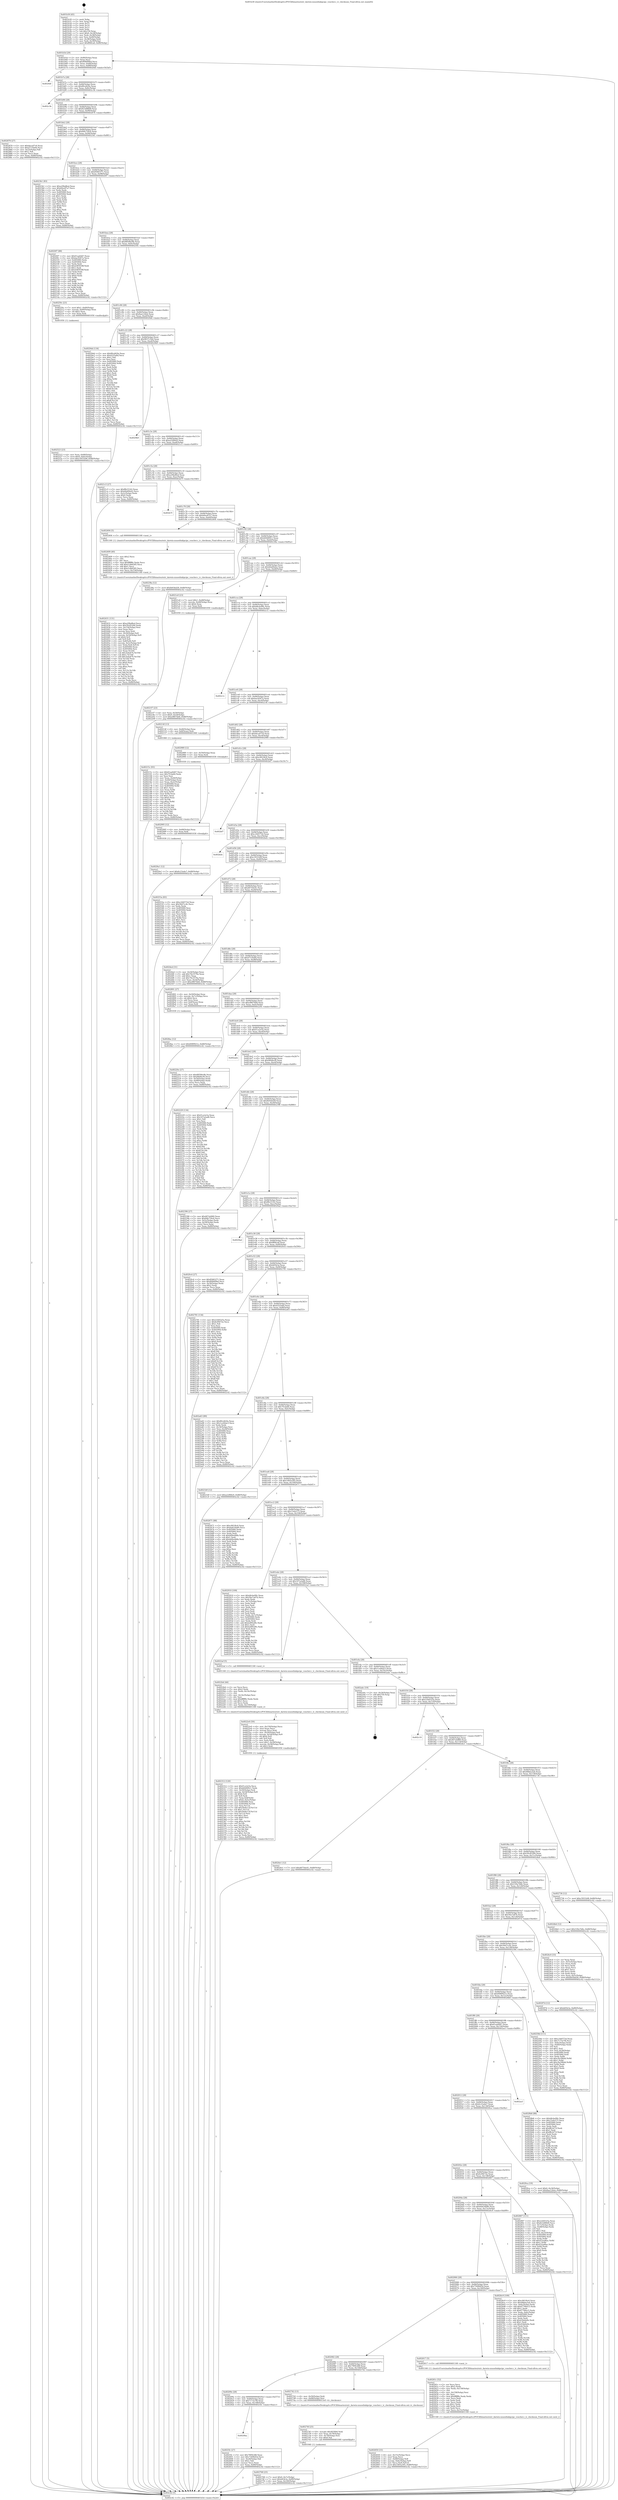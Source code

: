digraph "0x401b30" {
  label = "0x401b30 (/mnt/c/Users/mathe/Desktop/tcc/POCII/binaries/extr_darwin-xnuosfmkipcipc_voucher.c_iv_checksum_Final-ollvm.out::main(0))"
  labelloc = "t"
  node[shape=record]

  Entry [label="",width=0.3,height=0.3,shape=circle,fillcolor=black,style=filled]
  "0x401b5d" [label="{
     0x401b5d [29]\l
     | [instrs]\l
     &nbsp;&nbsp;0x401b5d \<+3\>: mov -0x80(%rbp),%eax\l
     &nbsp;&nbsp;0x401b60 \<+2\>: mov %eax,%ecx\l
     &nbsp;&nbsp;0x401b62 \<+6\>: sub $0x8084f9bd,%ecx\l
     &nbsp;&nbsp;0x401b68 \<+6\>: mov %eax,-0x84(%rbp)\l
     &nbsp;&nbsp;0x401b6e \<+6\>: mov %ecx,-0x88(%rbp)\l
     &nbsp;&nbsp;0x401b74 \<+6\>: je 00000000004020df \<main+0x5af\>\l
  }"]
  "0x4020df" [label="{
     0x4020df\l
  }", style=dashed]
  "0x401b7a" [label="{
     0x401b7a [28]\l
     | [instrs]\l
     &nbsp;&nbsp;0x401b7a \<+5\>: jmp 0000000000401b7f \<main+0x4f\>\l
     &nbsp;&nbsp;0x401b7f \<+6\>: mov -0x84(%rbp),%eax\l
     &nbsp;&nbsp;0x401b85 \<+5\>: sub $0x80cd42fa,%eax\l
     &nbsp;&nbsp;0x401b8a \<+6\>: mov %eax,-0x8c(%rbp)\l
     &nbsp;&nbsp;0x401b90 \<+6\>: je 0000000000402c3b \<main+0x110b\>\l
  }"]
  Exit [label="",width=0.3,height=0.3,shape=circle,fillcolor=black,style=filled,peripheries=2]
  "0x402c3b" [label="{
     0x402c3b\l
  }", style=dashed]
  "0x401b96" [label="{
     0x401b96 [28]\l
     | [instrs]\l
     &nbsp;&nbsp;0x401b96 \<+5\>: jmp 0000000000401b9b \<main+0x6b\>\l
     &nbsp;&nbsp;0x401b9b \<+6\>: mov -0x84(%rbp),%eax\l
     &nbsp;&nbsp;0x401ba1 \<+5\>: sub $0x823d88d9,%eax\l
     &nbsp;&nbsp;0x401ba6 \<+6\>: mov %eax,-0x90(%rbp)\l
     &nbsp;&nbsp;0x401bac \<+6\>: je 0000000000402876 \<main+0xd46\>\l
  }"]
  "0x4029a1" [label="{
     0x4029a1 [12]\l
     | [instrs]\l
     &nbsp;&nbsp;0x4029a1 \<+7\>: movl $0x6c23a4a7,-0x80(%rbp)\l
     &nbsp;&nbsp;0x4029a8 \<+5\>: jmp 0000000000402c42 \<main+0x1112\>\l
  }"]
  "0x402876" [label="{
     0x402876 [27]\l
     | [instrs]\l
     &nbsp;&nbsp;0x402876 \<+5\>: mov $0xbbca47c6,%eax\l
     &nbsp;&nbsp;0x40287b \<+5\>: mov $0xd715fa64,%ecx\l
     &nbsp;&nbsp;0x402880 \<+3\>: mov -0x25(%rbp),%dl\l
     &nbsp;&nbsp;0x402883 \<+3\>: test $0x1,%dl\l
     &nbsp;&nbsp;0x402886 \<+3\>: cmovne %ecx,%eax\l
     &nbsp;&nbsp;0x402889 \<+3\>: mov %eax,-0x80(%rbp)\l
     &nbsp;&nbsp;0x40288c \<+5\>: jmp 0000000000402c42 \<main+0x1112\>\l
  }"]
  "0x401bb2" [label="{
     0x401bb2 [28]\l
     | [instrs]\l
     &nbsp;&nbsp;0x401bb2 \<+5\>: jmp 0000000000401bb7 \<main+0x87\>\l
     &nbsp;&nbsp;0x401bb7 \<+6\>: mov -0x84(%rbp),%eax\l
     &nbsp;&nbsp;0x401bbd \<+5\>: sub $0x84b759c6,%eax\l
     &nbsp;&nbsp;0x401bc2 \<+6\>: mov %eax,-0x94(%rbp)\l
     &nbsp;&nbsp;0x401bc8 \<+6\>: je 00000000004023b1 \<main+0x881\>\l
  }"]
  "0x402995" [label="{
     0x402995 [12]\l
     | [instrs]\l
     &nbsp;&nbsp;0x402995 \<+4\>: mov -0x68(%rbp),%rax\l
     &nbsp;&nbsp;0x402999 \<+3\>: mov %rax,%rdi\l
     &nbsp;&nbsp;0x40299c \<+5\>: call 0000000000401030 \<free@plt\>\l
     | [calls]\l
     &nbsp;&nbsp;0x401030 \{1\} (unknown)\l
  }"]
  "0x4023b1" [label="{
     0x4023b1 [83]\l
     | [instrs]\l
     &nbsp;&nbsp;0x4023b1 \<+5\>: mov $0xa29bd8ed,%eax\l
     &nbsp;&nbsp;0x4023b6 \<+5\>: mov $0xb0ee87a7,%ecx\l
     &nbsp;&nbsp;0x4023bb \<+2\>: xor %edx,%edx\l
     &nbsp;&nbsp;0x4023bd \<+7\>: mov 0x405060,%esi\l
     &nbsp;&nbsp;0x4023c4 \<+7\>: mov 0x405064,%edi\l
     &nbsp;&nbsp;0x4023cb \<+3\>: sub $0x1,%edx\l
     &nbsp;&nbsp;0x4023ce \<+3\>: mov %esi,%r8d\l
     &nbsp;&nbsp;0x4023d1 \<+3\>: add %edx,%r8d\l
     &nbsp;&nbsp;0x4023d4 \<+4\>: imul %r8d,%esi\l
     &nbsp;&nbsp;0x4023d8 \<+3\>: and $0x1,%esi\l
     &nbsp;&nbsp;0x4023db \<+3\>: cmp $0x0,%esi\l
     &nbsp;&nbsp;0x4023de \<+4\>: sete %r9b\l
     &nbsp;&nbsp;0x4023e2 \<+3\>: cmp $0xa,%edi\l
     &nbsp;&nbsp;0x4023e5 \<+4\>: setl %r10b\l
     &nbsp;&nbsp;0x4023e9 \<+3\>: mov %r9b,%r11b\l
     &nbsp;&nbsp;0x4023ec \<+3\>: and %r10b,%r11b\l
     &nbsp;&nbsp;0x4023ef \<+3\>: xor %r10b,%r9b\l
     &nbsp;&nbsp;0x4023f2 \<+3\>: or %r9b,%r11b\l
     &nbsp;&nbsp;0x4023f5 \<+4\>: test $0x1,%r11b\l
     &nbsp;&nbsp;0x4023f9 \<+3\>: cmovne %ecx,%eax\l
     &nbsp;&nbsp;0x4023fc \<+3\>: mov %eax,-0x80(%rbp)\l
     &nbsp;&nbsp;0x4023ff \<+5\>: jmp 0000000000402c42 \<main+0x1112\>\l
  }"]
  "0x401bce" [label="{
     0x401bce [28]\l
     | [instrs]\l
     &nbsp;&nbsp;0x401bce \<+5\>: jmp 0000000000401bd3 \<main+0xa3\>\l
     &nbsp;&nbsp;0x401bd3 \<+6\>: mov -0x84(%rbp),%eax\l
     &nbsp;&nbsp;0x401bd9 \<+5\>: sub $0x85661f71,%eax\l
     &nbsp;&nbsp;0x401bde \<+6\>: mov %eax,-0x98(%rbp)\l
     &nbsp;&nbsp;0x401be4 \<+6\>: je 00000000004020f7 \<main+0x5c7\>\l
  }"]
  "0x4028ac" [label="{
     0x4028ac [12]\l
     | [instrs]\l
     &nbsp;&nbsp;0x4028ac \<+7\>: movl $0x6089921e,-0x80(%rbp)\l
     &nbsp;&nbsp;0x4028b3 \<+5\>: jmp 0000000000402c42 \<main+0x1112\>\l
  }"]
  "0x4020f7" [label="{
     0x4020f7 [88]\l
     | [instrs]\l
     &nbsp;&nbsp;0x4020f7 \<+5\>: mov $0x61aa0d47,%eax\l
     &nbsp;&nbsp;0x4020fc \<+5\>: mov $0xbac9267a,%ecx\l
     &nbsp;&nbsp;0x402101 \<+7\>: mov 0x405060,%edx\l
     &nbsp;&nbsp;0x402108 \<+7\>: mov 0x405064,%esi\l
     &nbsp;&nbsp;0x40210f \<+2\>: mov %edx,%edi\l
     &nbsp;&nbsp;0x402111 \<+6\>: add $0xd385038f,%edi\l
     &nbsp;&nbsp;0x402117 \<+3\>: sub $0x1,%edi\l
     &nbsp;&nbsp;0x40211a \<+6\>: sub $0xd385038f,%edi\l
     &nbsp;&nbsp;0x402120 \<+3\>: imul %edi,%edx\l
     &nbsp;&nbsp;0x402123 \<+3\>: and $0x1,%edx\l
     &nbsp;&nbsp;0x402126 \<+3\>: cmp $0x0,%edx\l
     &nbsp;&nbsp;0x402129 \<+4\>: sete %r8b\l
     &nbsp;&nbsp;0x40212d \<+3\>: cmp $0xa,%esi\l
     &nbsp;&nbsp;0x402130 \<+4\>: setl %r9b\l
     &nbsp;&nbsp;0x402134 \<+3\>: mov %r8b,%r10b\l
     &nbsp;&nbsp;0x402137 \<+3\>: and %r9b,%r10b\l
     &nbsp;&nbsp;0x40213a \<+3\>: xor %r9b,%r8b\l
     &nbsp;&nbsp;0x40213d \<+3\>: or %r8b,%r10b\l
     &nbsp;&nbsp;0x402140 \<+4\>: test $0x1,%r10b\l
     &nbsp;&nbsp;0x402144 \<+3\>: cmovne %ecx,%eax\l
     &nbsp;&nbsp;0x402147 \<+3\>: mov %eax,-0x80(%rbp)\l
     &nbsp;&nbsp;0x40214a \<+5\>: jmp 0000000000402c42 \<main+0x1112\>\l
  }"]
  "0x401bea" [label="{
     0x401bea [28]\l
     | [instrs]\l
     &nbsp;&nbsp;0x401bea \<+5\>: jmp 0000000000401bef \<main+0xbf\>\l
     &nbsp;&nbsp;0x401bef \<+6\>: mov -0x84(%rbp),%eax\l
     &nbsp;&nbsp;0x401bf5 \<+5\>: sub $0x8859be9b,%eax\l
     &nbsp;&nbsp;0x401bfa \<+6\>: mov %eax,-0x9c(%rbp)\l
     &nbsp;&nbsp;0x401c00 \<+6\>: je 000000000040250c \<main+0x9dc\>\l
  }"]
  "0x402768" [label="{
     0x402768 [25]\l
     | [instrs]\l
     &nbsp;&nbsp;0x402768 \<+7\>: movl $0x0,-0x7c(%rbp)\l
     &nbsp;&nbsp;0x40276f \<+7\>: movl $0xb83b3a,-0x80(%rbp)\l
     &nbsp;&nbsp;0x402776 \<+6\>: mov %eax,-0x160(%rbp)\l
     &nbsp;&nbsp;0x40277c \<+5\>: jmp 0000000000402c42 \<main+0x1112\>\l
  }"]
  "0x40250c" [label="{
     0x40250c [23]\l
     | [instrs]\l
     &nbsp;&nbsp;0x40250c \<+7\>: movl $0x1,-0x60(%rbp)\l
     &nbsp;&nbsp;0x402513 \<+4\>: movslq -0x60(%rbp),%rax\l
     &nbsp;&nbsp;0x402517 \<+4\>: shl $0x2,%rax\l
     &nbsp;&nbsp;0x40251b \<+3\>: mov %rax,%rdi\l
     &nbsp;&nbsp;0x40251e \<+5\>: call 0000000000401050 \<malloc@plt\>\l
     | [calls]\l
     &nbsp;&nbsp;0x401050 \{1\} (unknown)\l
  }"]
  "0x401c06" [label="{
     0x401c06 [28]\l
     | [instrs]\l
     &nbsp;&nbsp;0x401c06 \<+5\>: jmp 0000000000401c0b \<main+0xdb\>\l
     &nbsp;&nbsp;0x401c0b \<+6\>: mov -0x84(%rbp),%eax\l
     &nbsp;&nbsp;0x401c11 \<+5\>: sub $0x8aa124eb,%eax\l
     &nbsp;&nbsp;0x401c16 \<+6\>: mov %eax,-0xa0(%rbp)\l
     &nbsp;&nbsp;0x401c1c \<+6\>: je 00000000004029dd \<main+0xead\>\l
  }"]
  "0x40274f" [label="{
     0x40274f [25]\l
     | [instrs]\l
     &nbsp;&nbsp;0x40274f \<+10\>: movabs $0x4030b6,%rdi\l
     &nbsp;&nbsp;0x402759 \<+4\>: mov %rax,-0x78(%rbp)\l
     &nbsp;&nbsp;0x40275d \<+4\>: mov -0x78(%rbp),%rsi\l
     &nbsp;&nbsp;0x402761 \<+2\>: mov $0x0,%al\l
     &nbsp;&nbsp;0x402763 \<+5\>: call 0000000000401040 \<printf@plt\>\l
     | [calls]\l
     &nbsp;&nbsp;0x401040 \{1\} (unknown)\l
  }"]
  "0x4029dd" [label="{
     0x4029dd [134]\l
     | [instrs]\l
     &nbsp;&nbsp;0x4029dd \<+5\>: mov $0x80cd42fa,%eax\l
     &nbsp;&nbsp;0x4029e2 \<+5\>: mov $0x4325a6d,%ecx\l
     &nbsp;&nbsp;0x4029e7 \<+2\>: mov $0x1,%dl\l
     &nbsp;&nbsp;0x4029e9 \<+2\>: xor %esi,%esi\l
     &nbsp;&nbsp;0x4029eb \<+7\>: mov 0x405060,%edi\l
     &nbsp;&nbsp;0x4029f2 \<+8\>: mov 0x405064,%r8d\l
     &nbsp;&nbsp;0x4029fa \<+3\>: sub $0x1,%esi\l
     &nbsp;&nbsp;0x4029fd \<+3\>: mov %edi,%r9d\l
     &nbsp;&nbsp;0x402a00 \<+3\>: add %esi,%r9d\l
     &nbsp;&nbsp;0x402a03 \<+4\>: imul %r9d,%edi\l
     &nbsp;&nbsp;0x402a07 \<+3\>: and $0x1,%edi\l
     &nbsp;&nbsp;0x402a0a \<+3\>: cmp $0x0,%edi\l
     &nbsp;&nbsp;0x402a0d \<+4\>: sete %r10b\l
     &nbsp;&nbsp;0x402a11 \<+4\>: cmp $0xa,%r8d\l
     &nbsp;&nbsp;0x402a15 \<+4\>: setl %r11b\l
     &nbsp;&nbsp;0x402a19 \<+3\>: mov %r10b,%bl\l
     &nbsp;&nbsp;0x402a1c \<+3\>: xor $0xff,%bl\l
     &nbsp;&nbsp;0x402a1f \<+3\>: mov %r11b,%r14b\l
     &nbsp;&nbsp;0x402a22 \<+4\>: xor $0xff,%r14b\l
     &nbsp;&nbsp;0x402a26 \<+3\>: xor $0x1,%dl\l
     &nbsp;&nbsp;0x402a29 \<+3\>: mov %bl,%r15b\l
     &nbsp;&nbsp;0x402a2c \<+4\>: and $0xff,%r15b\l
     &nbsp;&nbsp;0x402a30 \<+3\>: and %dl,%r10b\l
     &nbsp;&nbsp;0x402a33 \<+3\>: mov %r14b,%r12b\l
     &nbsp;&nbsp;0x402a36 \<+4\>: and $0xff,%r12b\l
     &nbsp;&nbsp;0x402a3a \<+3\>: and %dl,%r11b\l
     &nbsp;&nbsp;0x402a3d \<+3\>: or %r10b,%r15b\l
     &nbsp;&nbsp;0x402a40 \<+3\>: or %r11b,%r12b\l
     &nbsp;&nbsp;0x402a43 \<+3\>: xor %r12b,%r15b\l
     &nbsp;&nbsp;0x402a46 \<+3\>: or %r14b,%bl\l
     &nbsp;&nbsp;0x402a49 \<+3\>: xor $0xff,%bl\l
     &nbsp;&nbsp;0x402a4c \<+3\>: or $0x1,%dl\l
     &nbsp;&nbsp;0x402a4f \<+2\>: and %dl,%bl\l
     &nbsp;&nbsp;0x402a51 \<+3\>: or %bl,%r15b\l
     &nbsp;&nbsp;0x402a54 \<+4\>: test $0x1,%r15b\l
     &nbsp;&nbsp;0x402a58 \<+3\>: cmovne %ecx,%eax\l
     &nbsp;&nbsp;0x402a5b \<+3\>: mov %eax,-0x80(%rbp)\l
     &nbsp;&nbsp;0x402a5e \<+5\>: jmp 0000000000402c42 \<main+0x1112\>\l
  }"]
  "0x401c22" [label="{
     0x401c22 [28]\l
     | [instrs]\l
     &nbsp;&nbsp;0x401c22 \<+5\>: jmp 0000000000401c27 \<main+0xf7\>\l
     &nbsp;&nbsp;0x401c27 \<+6\>: mov -0x84(%rbp),%eax\l
     &nbsp;&nbsp;0x401c2d \<+5\>: sub $0x9637c5b4,%eax\l
     &nbsp;&nbsp;0x401c32 \<+6\>: mov %eax,-0xa4(%rbp)\l
     &nbsp;&nbsp;0x401c38 \<+6\>: je 00000000004029b9 \<main+0xe89\>\l
  }"]
  "0x402650" [label="{
     0x402650 [33]\l
     | [instrs]\l
     &nbsp;&nbsp;0x402650 \<+6\>: mov -0x15c(%rbp),%ecx\l
     &nbsp;&nbsp;0x402656 \<+3\>: imul %eax,%ecx\l
     &nbsp;&nbsp;0x402659 \<+4\>: mov -0x68(%rbp),%r8\l
     &nbsp;&nbsp;0x40265d \<+4\>: movslq -0x6c(%rbp),%r9\l
     &nbsp;&nbsp;0x402661 \<+4\>: mov %ecx,(%r8,%r9,4)\l
     &nbsp;&nbsp;0x402665 \<+7\>: movl $0x1405a305,-0x80(%rbp)\l
     &nbsp;&nbsp;0x40266c \<+5\>: jmp 0000000000402c42 \<main+0x1112\>\l
  }"]
  "0x4029b9" [label="{
     0x4029b9\l
  }", style=dashed]
  "0x401c3e" [label="{
     0x401c3e [28]\l
     | [instrs]\l
     &nbsp;&nbsp;0x401c3e \<+5\>: jmp 0000000000401c43 \<main+0x113\>\l
     &nbsp;&nbsp;0x401c43 \<+6\>: mov -0x84(%rbp),%eax\l
     &nbsp;&nbsp;0x401c49 \<+5\>: sub $0xa22f66e0,%eax\l
     &nbsp;&nbsp;0x401c4e \<+6\>: mov %eax,-0xa8(%rbp)\l
     &nbsp;&nbsp;0x401c54 \<+6\>: je 00000000004021c5 \<main+0x695\>\l
  }"]
  "0x40261c" [label="{
     0x40261c [52]\l
     | [instrs]\l
     &nbsp;&nbsp;0x40261c \<+2\>: xor %ecx,%ecx\l
     &nbsp;&nbsp;0x40261e \<+5\>: mov $0x2,%edx\l
     &nbsp;&nbsp;0x402623 \<+6\>: mov %edx,-0x158(%rbp)\l
     &nbsp;&nbsp;0x402629 \<+1\>: cltd\l
     &nbsp;&nbsp;0x40262a \<+6\>: mov -0x158(%rbp),%esi\l
     &nbsp;&nbsp;0x402630 \<+2\>: idiv %esi\l
     &nbsp;&nbsp;0x402632 \<+6\>: imul $0xfffffffe,%edx,%edx\l
     &nbsp;&nbsp;0x402638 \<+2\>: mov %ecx,%edi\l
     &nbsp;&nbsp;0x40263a \<+2\>: sub %edx,%edi\l
     &nbsp;&nbsp;0x40263c \<+2\>: mov %ecx,%edx\l
     &nbsp;&nbsp;0x40263e \<+3\>: sub $0x1,%edx\l
     &nbsp;&nbsp;0x402641 \<+2\>: add %edx,%edi\l
     &nbsp;&nbsp;0x402643 \<+2\>: sub %edi,%ecx\l
     &nbsp;&nbsp;0x402645 \<+6\>: mov %ecx,-0x15c(%rbp)\l
     &nbsp;&nbsp;0x40264b \<+5\>: call 0000000000401160 \<next_i\>\l
     | [calls]\l
     &nbsp;&nbsp;0x401160 \{1\} (/mnt/c/Users/mathe/Desktop/tcc/POCII/binaries/extr_darwin-xnuosfmkipcipc_voucher.c_iv_checksum_Final-ollvm.out::next_i)\l
  }"]
  "0x4021c5" [label="{
     0x4021c5 [27]\l
     | [instrs]\l
     &nbsp;&nbsp;0x4021c5 \<+5\>: mov $0xffb23142,%eax\l
     &nbsp;&nbsp;0x4021ca \<+5\>: mov $0xb6a69eb2,%ecx\l
     &nbsp;&nbsp;0x4021cf \<+3\>: mov -0x2c(%rbp),%edx\l
     &nbsp;&nbsp;0x4021d2 \<+3\>: cmp $0x0,%edx\l
     &nbsp;&nbsp;0x4021d5 \<+3\>: cmove %ecx,%eax\l
     &nbsp;&nbsp;0x4021d8 \<+3\>: mov %eax,-0x80(%rbp)\l
     &nbsp;&nbsp;0x4021db \<+5\>: jmp 0000000000402c42 \<main+0x1112\>\l
  }"]
  "0x401c5a" [label="{
     0x401c5a [28]\l
     | [instrs]\l
     &nbsp;&nbsp;0x401c5a \<+5\>: jmp 0000000000401c5f \<main+0x12f\>\l
     &nbsp;&nbsp;0x401c5f \<+6\>: mov -0x84(%rbp),%eax\l
     &nbsp;&nbsp;0x401c65 \<+5\>: sub $0xa29bd8ed,%eax\l
     &nbsp;&nbsp;0x401c6a \<+6\>: mov %eax,-0xac(%rbp)\l
     &nbsp;&nbsp;0x401c70 \<+6\>: je 0000000000402b7f \<main+0x104f\>\l
  }"]
  "0x4020ba" [label="{
     0x4020ba\l
  }", style=dashed]
  "0x402b7f" [label="{
     0x402b7f\l
  }", style=dashed]
  "0x401c76" [label="{
     0x401c76 [28]\l
     | [instrs]\l
     &nbsp;&nbsp;0x401c76 \<+5\>: jmp 0000000000401c7b \<main+0x14b\>\l
     &nbsp;&nbsp;0x401c7b \<+6\>: mov -0x84(%rbp),%eax\l
     &nbsp;&nbsp;0x401c81 \<+5\>: sub $0xb0ee87a7,%eax\l
     &nbsp;&nbsp;0x401c86 \<+6\>: mov %eax,-0xb0(%rbp)\l
     &nbsp;&nbsp;0x401c8c \<+6\>: je 0000000000402404 \<main+0x8d4\>\l
  }"]
  "0x4025fc" [label="{
     0x4025fc [27]\l
     | [instrs]\l
     &nbsp;&nbsp;0x4025fc \<+5\>: mov $0x7909cfd8,%eax\l
     &nbsp;&nbsp;0x402601 \<+5\>: mov $0x75496d5d,%ecx\l
     &nbsp;&nbsp;0x402606 \<+3\>: mov -0x26(%rbp),%dl\l
     &nbsp;&nbsp;0x402609 \<+3\>: test $0x1,%dl\l
     &nbsp;&nbsp;0x40260c \<+3\>: cmovne %ecx,%eax\l
     &nbsp;&nbsp;0x40260f \<+3\>: mov %eax,-0x80(%rbp)\l
     &nbsp;&nbsp;0x402612 \<+5\>: jmp 0000000000402c42 \<main+0x1112\>\l
  }"]
  "0x402404" [label="{
     0x402404 [5]\l
     | [instrs]\l
     &nbsp;&nbsp;0x402404 \<+5\>: call 0000000000401160 \<next_i\>\l
     | [calls]\l
     &nbsp;&nbsp;0x401160 \{1\} (/mnt/c/Users/mathe/Desktop/tcc/POCII/binaries/extr_darwin-xnuosfmkipcipc_voucher.c_iv_checksum_Final-ollvm.out::next_i)\l
  }"]
  "0x401c92" [label="{
     0x401c92 [28]\l
     | [instrs]\l
     &nbsp;&nbsp;0x401c92 \<+5\>: jmp 0000000000401c97 \<main+0x167\>\l
     &nbsp;&nbsp;0x401c97 \<+6\>: mov -0x84(%rbp),%eax\l
     &nbsp;&nbsp;0x401c9d \<+5\>: sub $0xb64469c1,%eax\l
     &nbsp;&nbsp;0x401ca2 \<+6\>: mov %eax,-0xb4(%rbp)\l
     &nbsp;&nbsp;0x401ca8 \<+6\>: je 000000000040238a \<main+0x85a\>\l
  }"]
  "0x40209e" [label="{
     0x40209e [28]\l
     | [instrs]\l
     &nbsp;&nbsp;0x40209e \<+5\>: jmp 00000000004020a3 \<main+0x573\>\l
     &nbsp;&nbsp;0x4020a3 \<+6\>: mov -0x84(%rbp),%eax\l
     &nbsp;&nbsp;0x4020a9 \<+5\>: sub $0x7c73a7f4,%eax\l
     &nbsp;&nbsp;0x4020ae \<+6\>: mov %eax,-0x148(%rbp)\l
     &nbsp;&nbsp;0x4020b4 \<+6\>: je 00000000004025fc \<main+0xacc\>\l
  }"]
  "0x40238a" [label="{
     0x40238a [12]\l
     | [instrs]\l
     &nbsp;&nbsp;0x40238a \<+7\>: movl $0xfb93bd28,-0x80(%rbp)\l
     &nbsp;&nbsp;0x402391 \<+5\>: jmp 0000000000402c42 \<main+0x1112\>\l
  }"]
  "0x401cae" [label="{
     0x401cae [28]\l
     | [instrs]\l
     &nbsp;&nbsp;0x401cae \<+5\>: jmp 0000000000401cb3 \<main+0x183\>\l
     &nbsp;&nbsp;0x401cb3 \<+6\>: mov -0x84(%rbp),%eax\l
     &nbsp;&nbsp;0x401cb9 \<+5\>: sub $0xb6a69eb2,%eax\l
     &nbsp;&nbsp;0x401cbe \<+6\>: mov %eax,-0xb8(%rbp)\l
     &nbsp;&nbsp;0x401cc4 \<+6\>: je 00000000004021e0 \<main+0x6b0\>\l
  }"]
  "0x402742" [label="{
     0x402742 [13]\l
     | [instrs]\l
     &nbsp;&nbsp;0x402742 \<+4\>: mov -0x50(%rbp),%rdi\l
     &nbsp;&nbsp;0x402746 \<+4\>: mov -0x68(%rbp),%rsi\l
     &nbsp;&nbsp;0x40274a \<+5\>: call 00000000004015e0 \<iv_checksum\>\l
     | [calls]\l
     &nbsp;&nbsp;0x4015e0 \{1\} (/mnt/c/Users/mathe/Desktop/tcc/POCII/binaries/extr_darwin-xnuosfmkipcipc_voucher.c_iv_checksum_Final-ollvm.out::iv_checksum)\l
  }"]
  "0x4021e0" [label="{
     0x4021e0 [23]\l
     | [instrs]\l
     &nbsp;&nbsp;0x4021e0 \<+7\>: movl $0x1,-0x48(%rbp)\l
     &nbsp;&nbsp;0x4021e7 \<+4\>: movslq -0x48(%rbp),%rax\l
     &nbsp;&nbsp;0x4021eb \<+4\>: shl $0x4,%rax\l
     &nbsp;&nbsp;0x4021ef \<+3\>: mov %rax,%rdi\l
     &nbsp;&nbsp;0x4021f2 \<+5\>: call 0000000000401050 \<malloc@plt\>\l
     | [calls]\l
     &nbsp;&nbsp;0x401050 \{1\} (unknown)\l
  }"]
  "0x401cca" [label="{
     0x401cca [28]\l
     | [instrs]\l
     &nbsp;&nbsp;0x401cca \<+5\>: jmp 0000000000401ccf \<main+0x19f\>\l
     &nbsp;&nbsp;0x401ccf \<+6\>: mov -0x84(%rbp),%eax\l
     &nbsp;&nbsp;0x401cd5 \<+5\>: sub $0xb8cbe99c,%eax\l
     &nbsp;&nbsp;0x401cda \<+6\>: mov %eax,-0xbc(%rbp)\l
     &nbsp;&nbsp;0x401ce0 \<+6\>: je 0000000000402c1c \<main+0x10ec\>\l
  }"]
  "0x402082" [label="{
     0x402082 [28]\l
     | [instrs]\l
     &nbsp;&nbsp;0x402082 \<+5\>: jmp 0000000000402087 \<main+0x557\>\l
     &nbsp;&nbsp;0x402087 \<+6\>: mov -0x84(%rbp),%eax\l
     &nbsp;&nbsp;0x40208d \<+5\>: sub $0x7909cfd8,%eax\l
     &nbsp;&nbsp;0x402092 \<+6\>: mov %eax,-0x144(%rbp)\l
     &nbsp;&nbsp;0x402098 \<+6\>: je 0000000000402742 \<main+0xc12\>\l
  }"]
  "0x402c1c" [label="{
     0x402c1c\l
  }", style=dashed]
  "0x401ce6" [label="{
     0x401ce6 [28]\l
     | [instrs]\l
     &nbsp;&nbsp;0x401ce6 \<+5\>: jmp 0000000000401ceb \<main+0x1bb\>\l
     &nbsp;&nbsp;0x401ceb \<+6\>: mov -0x84(%rbp),%eax\l
     &nbsp;&nbsp;0x401cf1 \<+5\>: sub $0xbac9267a,%eax\l
     &nbsp;&nbsp;0x401cf6 \<+6\>: mov %eax,-0xc0(%rbp)\l
     &nbsp;&nbsp;0x401cfc \<+6\>: je 000000000040214f \<main+0x61f\>\l
  }"]
  "0x402617" [label="{
     0x402617 [5]\l
     | [instrs]\l
     &nbsp;&nbsp;0x402617 \<+5\>: call 0000000000401160 \<next_i\>\l
     | [calls]\l
     &nbsp;&nbsp;0x401160 \{1\} (/mnt/c/Users/mathe/Desktop/tcc/POCII/binaries/extr_darwin-xnuosfmkipcipc_voucher.c_iv_checksum_Final-ollvm.out::next_i)\l
  }"]
  "0x40214f" [label="{
     0x40214f [13]\l
     | [instrs]\l
     &nbsp;&nbsp;0x40214f \<+4\>: mov -0x40(%rbp),%rax\l
     &nbsp;&nbsp;0x402153 \<+4\>: mov 0x8(%rax),%rdi\l
     &nbsp;&nbsp;0x402157 \<+5\>: call 0000000000401060 \<atoi@plt\>\l
     | [calls]\l
     &nbsp;&nbsp;0x401060 \{1\} (unknown)\l
  }"]
  "0x401d02" [label="{
     0x401d02 [28]\l
     | [instrs]\l
     &nbsp;&nbsp;0x401d02 \<+5\>: jmp 0000000000401d07 \<main+0x1d7\>\l
     &nbsp;&nbsp;0x401d07 \<+6\>: mov -0x84(%rbp),%eax\l
     &nbsp;&nbsp;0x401d0d \<+5\>: sub $0xbbca47c6,%eax\l
     &nbsp;&nbsp;0x401d12 \<+6\>: mov %eax,-0xc4(%rbp)\l
     &nbsp;&nbsp;0x401d18 \<+6\>: je 0000000000402989 \<main+0xe59\>\l
  }"]
  "0x402066" [label="{
     0x402066 [28]\l
     | [instrs]\l
     &nbsp;&nbsp;0x402066 \<+5\>: jmp 000000000040206b \<main+0x53b\>\l
     &nbsp;&nbsp;0x40206b \<+6\>: mov -0x84(%rbp),%eax\l
     &nbsp;&nbsp;0x402071 \<+5\>: sub $0x75496d5d,%eax\l
     &nbsp;&nbsp;0x402076 \<+6\>: mov %eax,-0x140(%rbp)\l
     &nbsp;&nbsp;0x40207c \<+6\>: je 0000000000402617 \<main+0xae7\>\l
  }"]
  "0x402989" [label="{
     0x402989 [12]\l
     | [instrs]\l
     &nbsp;&nbsp;0x402989 \<+4\>: mov -0x50(%rbp),%rax\l
     &nbsp;&nbsp;0x40298d \<+3\>: mov %rax,%rdi\l
     &nbsp;&nbsp;0x402990 \<+5\>: call 0000000000401030 \<free@plt\>\l
     | [calls]\l
     &nbsp;&nbsp;0x401030 \{1\} (unknown)\l
  }"]
  "0x401d1e" [label="{
     0x401d1e [28]\l
     | [instrs]\l
     &nbsp;&nbsp;0x401d1e \<+5\>: jmp 0000000000401d23 \<main+0x1f3\>\l
     &nbsp;&nbsp;0x401d23 \<+6\>: mov -0x84(%rbp),%eax\l
     &nbsp;&nbsp;0x401d29 \<+5\>: sub $0xc061f4c6,%eax\l
     &nbsp;&nbsp;0x401d2e \<+6\>: mov %eax,-0xc8(%rbp)\l
     &nbsp;&nbsp;0x401d34 \<+6\>: je 0000000000402bf7 \<main+0x10c7\>\l
  }"]
  "0x4026c9" [label="{
     0x4026c9 [109]\l
     | [instrs]\l
     &nbsp;&nbsp;0x4026c9 \<+5\>: mov $0xc061f4c6,%eax\l
     &nbsp;&nbsp;0x4026ce \<+5\>: mov $0x48bba3a4,%ecx\l
     &nbsp;&nbsp;0x4026d3 \<+3\>: mov -0x6c(%rbp),%edx\l
     &nbsp;&nbsp;0x4026d6 \<+6\>: add $0x67766ec5,%edx\l
     &nbsp;&nbsp;0x4026dc \<+3\>: add $0x1,%edx\l
     &nbsp;&nbsp;0x4026df \<+6\>: sub $0x67766ec5,%edx\l
     &nbsp;&nbsp;0x4026e5 \<+3\>: mov %edx,-0x6c(%rbp)\l
     &nbsp;&nbsp;0x4026e8 \<+7\>: mov 0x405060,%edx\l
     &nbsp;&nbsp;0x4026ef \<+7\>: mov 0x405064,%esi\l
     &nbsp;&nbsp;0x4026f6 \<+2\>: mov %edx,%edi\l
     &nbsp;&nbsp;0x4026f8 \<+6\>: add $0x43bbfa9e,%edi\l
     &nbsp;&nbsp;0x4026fe \<+3\>: sub $0x1,%edi\l
     &nbsp;&nbsp;0x402701 \<+6\>: sub $0x43bbfa9e,%edi\l
     &nbsp;&nbsp;0x402707 \<+3\>: imul %edi,%edx\l
     &nbsp;&nbsp;0x40270a \<+3\>: and $0x1,%edx\l
     &nbsp;&nbsp;0x40270d \<+3\>: cmp $0x0,%edx\l
     &nbsp;&nbsp;0x402710 \<+4\>: sete %r8b\l
     &nbsp;&nbsp;0x402714 \<+3\>: cmp $0xa,%esi\l
     &nbsp;&nbsp;0x402717 \<+4\>: setl %r9b\l
     &nbsp;&nbsp;0x40271b \<+3\>: mov %r8b,%r10b\l
     &nbsp;&nbsp;0x40271e \<+3\>: and %r9b,%r10b\l
     &nbsp;&nbsp;0x402721 \<+3\>: xor %r9b,%r8b\l
     &nbsp;&nbsp;0x402724 \<+3\>: or %r8b,%r10b\l
     &nbsp;&nbsp;0x402727 \<+4\>: test $0x1,%r10b\l
     &nbsp;&nbsp;0x40272b \<+3\>: cmovne %ecx,%eax\l
     &nbsp;&nbsp;0x40272e \<+3\>: mov %eax,-0x80(%rbp)\l
     &nbsp;&nbsp;0x402731 \<+5\>: jmp 0000000000402c42 \<main+0x1112\>\l
  }"]
  "0x402bf7" [label="{
     0x402bf7\l
  }", style=dashed]
  "0x401d3a" [label="{
     0x401d3a [28]\l
     | [instrs]\l
     &nbsp;&nbsp;0x401d3a \<+5\>: jmp 0000000000401d3f \<main+0x20f\>\l
     &nbsp;&nbsp;0x401d3f \<+6\>: mov -0x84(%rbp),%eax\l
     &nbsp;&nbsp;0x401d45 \<+5\>: sub $0xc244572d,%eax\l
     &nbsp;&nbsp;0x401d4a \<+6\>: mov %eax,-0xcc(%rbp)\l
     &nbsp;&nbsp;0x401d50 \<+6\>: je 0000000000402beb \<main+0x10bb\>\l
  }"]
  "0x40204a" [label="{
     0x40204a [28]\l
     | [instrs]\l
     &nbsp;&nbsp;0x40204a \<+5\>: jmp 000000000040204f \<main+0x51f\>\l
     &nbsp;&nbsp;0x40204f \<+6\>: mov -0x84(%rbp),%eax\l
     &nbsp;&nbsp;0x402055 \<+5\>: sub $0x6d416b80,%eax\l
     &nbsp;&nbsp;0x40205a \<+6\>: mov %eax,-0x13c(%rbp)\l
     &nbsp;&nbsp;0x402060 \<+6\>: je 00000000004026c9 \<main+0xb99\>\l
  }"]
  "0x402beb" [label="{
     0x402beb\l
  }", style=dashed]
  "0x401d56" [label="{
     0x401d56 [28]\l
     | [instrs]\l
     &nbsp;&nbsp;0x401d56 \<+5\>: jmp 0000000000401d5b \<main+0x22b\>\l
     &nbsp;&nbsp;0x401d5b \<+6\>: mov -0x84(%rbp),%eax\l
     &nbsp;&nbsp;0x401d61 \<+5\>: sub $0xc5931b9f,%eax\l
     &nbsp;&nbsp;0x401d66 \<+6\>: mov %eax,-0xd0(%rbp)\l
     &nbsp;&nbsp;0x401d6c \<+6\>: je 000000000040253a \<main+0xa0a\>\l
  }"]
  "0x402807" [label="{
     0x402807 [111]\l
     | [instrs]\l
     &nbsp;&nbsp;0x402807 \<+5\>: mov $0x2244525a,%eax\l
     &nbsp;&nbsp;0x40280c \<+5\>: mov $0x823d88d9,%ecx\l
     &nbsp;&nbsp;0x402811 \<+3\>: mov -0x7c(%rbp),%edx\l
     &nbsp;&nbsp;0x402814 \<+3\>: cmp -0x48(%rbp),%edx\l
     &nbsp;&nbsp;0x402817 \<+4\>: setl %sil\l
     &nbsp;&nbsp;0x40281b \<+4\>: and $0x1,%sil\l
     &nbsp;&nbsp;0x40281f \<+4\>: mov %sil,-0x25(%rbp)\l
     &nbsp;&nbsp;0x402823 \<+7\>: mov 0x405060,%edx\l
     &nbsp;&nbsp;0x40282a \<+7\>: mov 0x405064,%edi\l
     &nbsp;&nbsp;0x402831 \<+3\>: mov %edx,%r8d\l
     &nbsp;&nbsp;0x402834 \<+7\>: add $0x432ad6ac,%r8d\l
     &nbsp;&nbsp;0x40283b \<+4\>: sub $0x1,%r8d\l
     &nbsp;&nbsp;0x40283f \<+7\>: sub $0x432ad6ac,%r8d\l
     &nbsp;&nbsp;0x402846 \<+4\>: imul %r8d,%edx\l
     &nbsp;&nbsp;0x40284a \<+3\>: and $0x1,%edx\l
     &nbsp;&nbsp;0x40284d \<+3\>: cmp $0x0,%edx\l
     &nbsp;&nbsp;0x402850 \<+4\>: sete %sil\l
     &nbsp;&nbsp;0x402854 \<+3\>: cmp $0xa,%edi\l
     &nbsp;&nbsp;0x402857 \<+4\>: setl %r9b\l
     &nbsp;&nbsp;0x40285b \<+3\>: mov %sil,%r10b\l
     &nbsp;&nbsp;0x40285e \<+3\>: and %r9b,%r10b\l
     &nbsp;&nbsp;0x402861 \<+3\>: xor %r9b,%sil\l
     &nbsp;&nbsp;0x402864 \<+3\>: or %sil,%r10b\l
     &nbsp;&nbsp;0x402867 \<+4\>: test $0x1,%r10b\l
     &nbsp;&nbsp;0x40286b \<+3\>: cmovne %ecx,%eax\l
     &nbsp;&nbsp;0x40286e \<+3\>: mov %eax,-0x80(%rbp)\l
     &nbsp;&nbsp;0x402871 \<+5\>: jmp 0000000000402c42 \<main+0x1112\>\l
  }"]
  "0x40253a" [label="{
     0x40253a [83]\l
     | [instrs]\l
     &nbsp;&nbsp;0x40253a \<+5\>: mov $0xc244572d,%eax\l
     &nbsp;&nbsp;0x40253f \<+5\>: mov $0x56d7cc4c,%ecx\l
     &nbsp;&nbsp;0x402544 \<+2\>: xor %edx,%edx\l
     &nbsp;&nbsp;0x402546 \<+7\>: mov 0x405060,%esi\l
     &nbsp;&nbsp;0x40254d \<+7\>: mov 0x405064,%edi\l
     &nbsp;&nbsp;0x402554 \<+3\>: sub $0x1,%edx\l
     &nbsp;&nbsp;0x402557 \<+3\>: mov %esi,%r8d\l
     &nbsp;&nbsp;0x40255a \<+3\>: add %edx,%r8d\l
     &nbsp;&nbsp;0x40255d \<+4\>: imul %r8d,%esi\l
     &nbsp;&nbsp;0x402561 \<+3\>: and $0x1,%esi\l
     &nbsp;&nbsp;0x402564 \<+3\>: cmp $0x0,%esi\l
     &nbsp;&nbsp;0x402567 \<+4\>: sete %r9b\l
     &nbsp;&nbsp;0x40256b \<+3\>: cmp $0xa,%edi\l
     &nbsp;&nbsp;0x40256e \<+4\>: setl %r10b\l
     &nbsp;&nbsp;0x402572 \<+3\>: mov %r9b,%r11b\l
     &nbsp;&nbsp;0x402575 \<+3\>: and %r10b,%r11b\l
     &nbsp;&nbsp;0x402578 \<+3\>: xor %r10b,%r9b\l
     &nbsp;&nbsp;0x40257b \<+3\>: or %r9b,%r11b\l
     &nbsp;&nbsp;0x40257e \<+4\>: test $0x1,%r11b\l
     &nbsp;&nbsp;0x402582 \<+3\>: cmovne %ecx,%eax\l
     &nbsp;&nbsp;0x402585 \<+3\>: mov %eax,-0x80(%rbp)\l
     &nbsp;&nbsp;0x402588 \<+5\>: jmp 0000000000402c42 \<main+0x1112\>\l
  }"]
  "0x401d72" [label="{
     0x401d72 [28]\l
     | [instrs]\l
     &nbsp;&nbsp;0x401d72 \<+5\>: jmp 0000000000401d77 \<main+0x247\>\l
     &nbsp;&nbsp;0x401d77 \<+6\>: mov -0x84(%rbp),%eax\l
     &nbsp;&nbsp;0x401d7d \<+5\>: sub $0xd6754e41,%eax\l
     &nbsp;&nbsp;0x401d82 \<+6\>: mov %eax,-0xd4(%rbp)\l
     &nbsp;&nbsp;0x401d88 \<+6\>: je 00000000004024ed \<main+0x9bd\>\l
  }"]
  "0x40202e" [label="{
     0x40202e [28]\l
     | [instrs]\l
     &nbsp;&nbsp;0x40202e \<+5\>: jmp 0000000000402033 \<main+0x503\>\l
     &nbsp;&nbsp;0x402033 \<+6\>: mov -0x84(%rbp),%eax\l
     &nbsp;&nbsp;0x402039 \<+5\>: sub $0x6cf9472e,%eax\l
     &nbsp;&nbsp;0x40203e \<+6\>: mov %eax,-0x138(%rbp)\l
     &nbsp;&nbsp;0x402044 \<+6\>: je 0000000000402807 \<main+0xcd7\>\l
  }"]
  "0x4024ed" [label="{
     0x4024ed [31]\l
     | [instrs]\l
     &nbsp;&nbsp;0x4024ed \<+3\>: mov -0x54(%rbp),%eax\l
     &nbsp;&nbsp;0x4024f0 \<+5\>: add $0x70e3576a,%eax\l
     &nbsp;&nbsp;0x4024f5 \<+3\>: add $0x1,%eax\l
     &nbsp;&nbsp;0x4024f8 \<+5\>: sub $0x70e3576a,%eax\l
     &nbsp;&nbsp;0x4024fd \<+3\>: mov %eax,-0x54(%rbp)\l
     &nbsp;&nbsp;0x402500 \<+7\>: movl $0xef807bb8,-0x80(%rbp)\l
     &nbsp;&nbsp;0x402507 \<+5\>: jmp 0000000000402c42 \<main+0x1112\>\l
  }"]
  "0x401d8e" [label="{
     0x401d8e [28]\l
     | [instrs]\l
     &nbsp;&nbsp;0x401d8e \<+5\>: jmp 0000000000401d93 \<main+0x263\>\l
     &nbsp;&nbsp;0x401d93 \<+6\>: mov -0x84(%rbp),%eax\l
     &nbsp;&nbsp;0x401d99 \<+5\>: sub $0xd715fa64,%eax\l
     &nbsp;&nbsp;0x401d9e \<+6\>: mov %eax,-0xd8(%rbp)\l
     &nbsp;&nbsp;0x401da4 \<+6\>: je 0000000000402891 \<main+0xd61\>\l
  }"]
  "0x4029ca" [label="{
     0x4029ca [19]\l
     | [instrs]\l
     &nbsp;&nbsp;0x4029ca \<+7\>: movl $0x0,-0x34(%rbp)\l
     &nbsp;&nbsp;0x4029d1 \<+7\>: movl $0x8aa124eb,-0x80(%rbp)\l
     &nbsp;&nbsp;0x4029d8 \<+5\>: jmp 0000000000402c42 \<main+0x1112\>\l
  }"]
  "0x402891" [label="{
     0x402891 [27]\l
     | [instrs]\l
     &nbsp;&nbsp;0x402891 \<+4\>: mov -0x50(%rbp),%rax\l
     &nbsp;&nbsp;0x402895 \<+4\>: movslq -0x7c(%rbp),%rcx\l
     &nbsp;&nbsp;0x402899 \<+4\>: shl $0x4,%rcx\l
     &nbsp;&nbsp;0x40289d \<+3\>: add %rcx,%rax\l
     &nbsp;&nbsp;0x4028a0 \<+4\>: mov 0x8(%rax),%rax\l
     &nbsp;&nbsp;0x4028a4 \<+3\>: mov %rax,%rdi\l
     &nbsp;&nbsp;0x4028a7 \<+5\>: call 0000000000401030 \<free@plt\>\l
     | [calls]\l
     &nbsp;&nbsp;0x401030 \{1\} (unknown)\l
  }"]
  "0x401daa" [label="{
     0x401daa [28]\l
     | [instrs]\l
     &nbsp;&nbsp;0x401daa \<+5\>: jmp 0000000000401daf \<main+0x27f\>\l
     &nbsp;&nbsp;0x401daf \<+6\>: mov -0x84(%rbp),%eax\l
     &nbsp;&nbsp;0x401db5 \<+5\>: sub $0xef807bb8,%eax\l
     &nbsp;&nbsp;0x401dba \<+6\>: mov %eax,-0xdc(%rbp)\l
     &nbsp;&nbsp;0x401dc0 \<+6\>: je 000000000040220e \<main+0x6de\>\l
  }"]
  "0x402012" [label="{
     0x402012 [28]\l
     | [instrs]\l
     &nbsp;&nbsp;0x402012 \<+5\>: jmp 0000000000402017 \<main+0x4e7\>\l
     &nbsp;&nbsp;0x402017 \<+6\>: mov -0x84(%rbp),%eax\l
     &nbsp;&nbsp;0x40201d \<+5\>: sub $0x6c23a4a7,%eax\l
     &nbsp;&nbsp;0x402022 \<+6\>: mov %eax,-0x134(%rbp)\l
     &nbsp;&nbsp;0x402028 \<+6\>: je 00000000004029ca \<main+0xe9a\>\l
  }"]
  "0x40220e" [label="{
     0x40220e [27]\l
     | [instrs]\l
     &nbsp;&nbsp;0x40220e \<+5\>: mov $0x8859be9b,%eax\l
     &nbsp;&nbsp;0x402213 \<+5\>: mov $0xf464bcf0,%ecx\l
     &nbsp;&nbsp;0x402218 \<+3\>: mov -0x54(%rbp),%edx\l
     &nbsp;&nbsp;0x40221b \<+3\>: cmp -0x48(%rbp),%edx\l
     &nbsp;&nbsp;0x40221e \<+3\>: cmovl %ecx,%eax\l
     &nbsp;&nbsp;0x402221 \<+3\>: mov %eax,-0x80(%rbp)\l
     &nbsp;&nbsp;0x402224 \<+5\>: jmp 0000000000402c42 \<main+0x1112\>\l
  }"]
  "0x401dc6" [label="{
     0x401dc6 [28]\l
     | [instrs]\l
     &nbsp;&nbsp;0x401dc6 \<+5\>: jmp 0000000000401dcb \<main+0x29b\>\l
     &nbsp;&nbsp;0x401dcb \<+6\>: mov -0x84(%rbp),%eax\l
     &nbsp;&nbsp;0x401dd1 \<+5\>: sub $0xf1ce2e5a,%eax\l
     &nbsp;&nbsp;0x401dd6 \<+6\>: mov %eax,-0xe0(%rbp)\l
     &nbsp;&nbsp;0x401ddc \<+6\>: je 0000000000402aeb \<main+0xfbb\>\l
  }"]
  "0x402acf" [label="{
     0x402acf\l
  }", style=dashed]
  "0x402aeb" [label="{
     0x402aeb\l
  }", style=dashed]
  "0x401de2" [label="{
     0x401de2 [28]\l
     | [instrs]\l
     &nbsp;&nbsp;0x401de2 \<+5\>: jmp 0000000000401de7 \<main+0x2b7\>\l
     &nbsp;&nbsp;0x401de7 \<+6\>: mov -0x84(%rbp),%eax\l
     &nbsp;&nbsp;0x401ded \<+5\>: sub $0xf464bcf0,%eax\l
     &nbsp;&nbsp;0x401df2 \<+6\>: mov %eax,-0xe4(%rbp)\l
     &nbsp;&nbsp;0x401df8 \<+6\>: je 0000000000402229 \<main+0x6f9\>\l
  }"]
  "0x401ff6" [label="{
     0x401ff6 [28]\l
     | [instrs]\l
     &nbsp;&nbsp;0x401ff6 \<+5\>: jmp 0000000000401ffb \<main+0x4cb\>\l
     &nbsp;&nbsp;0x401ffb \<+6\>: mov -0x84(%rbp),%eax\l
     &nbsp;&nbsp;0x402001 \<+5\>: sub $0x61aa0d47,%eax\l
     &nbsp;&nbsp;0x402006 \<+6\>: mov %eax,-0x130(%rbp)\l
     &nbsp;&nbsp;0x40200c \<+6\>: je 0000000000402acf \<main+0xf9f\>\l
  }"]
  "0x402229" [label="{
     0x402229 [134]\l
     | [instrs]\l
     &nbsp;&nbsp;0x402229 \<+5\>: mov $0xf1ce2e5a,%eax\l
     &nbsp;&nbsp;0x40222e \<+5\>: mov $0x167a2ad6,%ecx\l
     &nbsp;&nbsp;0x402233 \<+2\>: mov $0x1,%dl\l
     &nbsp;&nbsp;0x402235 \<+2\>: xor %esi,%esi\l
     &nbsp;&nbsp;0x402237 \<+7\>: mov 0x405060,%edi\l
     &nbsp;&nbsp;0x40223e \<+8\>: mov 0x405064,%r8d\l
     &nbsp;&nbsp;0x402246 \<+3\>: sub $0x1,%esi\l
     &nbsp;&nbsp;0x402249 \<+3\>: mov %edi,%r9d\l
     &nbsp;&nbsp;0x40224c \<+3\>: add %esi,%r9d\l
     &nbsp;&nbsp;0x40224f \<+4\>: imul %r9d,%edi\l
     &nbsp;&nbsp;0x402253 \<+3\>: and $0x1,%edi\l
     &nbsp;&nbsp;0x402256 \<+3\>: cmp $0x0,%edi\l
     &nbsp;&nbsp;0x402259 \<+4\>: sete %r10b\l
     &nbsp;&nbsp;0x40225d \<+4\>: cmp $0xa,%r8d\l
     &nbsp;&nbsp;0x402261 \<+4\>: setl %r11b\l
     &nbsp;&nbsp;0x402265 \<+3\>: mov %r10b,%bl\l
     &nbsp;&nbsp;0x402268 \<+3\>: xor $0xff,%bl\l
     &nbsp;&nbsp;0x40226b \<+3\>: mov %r11b,%r14b\l
     &nbsp;&nbsp;0x40226e \<+4\>: xor $0xff,%r14b\l
     &nbsp;&nbsp;0x402272 \<+3\>: xor $0x0,%dl\l
     &nbsp;&nbsp;0x402275 \<+3\>: mov %bl,%r15b\l
     &nbsp;&nbsp;0x402278 \<+4\>: and $0x0,%r15b\l
     &nbsp;&nbsp;0x40227c \<+3\>: and %dl,%r10b\l
     &nbsp;&nbsp;0x40227f \<+3\>: mov %r14b,%r12b\l
     &nbsp;&nbsp;0x402282 \<+4\>: and $0x0,%r12b\l
     &nbsp;&nbsp;0x402286 \<+3\>: and %dl,%r11b\l
     &nbsp;&nbsp;0x402289 \<+3\>: or %r10b,%r15b\l
     &nbsp;&nbsp;0x40228c \<+3\>: or %r11b,%r12b\l
     &nbsp;&nbsp;0x40228f \<+3\>: xor %r12b,%r15b\l
     &nbsp;&nbsp;0x402292 \<+3\>: or %r14b,%bl\l
     &nbsp;&nbsp;0x402295 \<+3\>: xor $0xff,%bl\l
     &nbsp;&nbsp;0x402298 \<+3\>: or $0x0,%dl\l
     &nbsp;&nbsp;0x40229b \<+2\>: and %dl,%bl\l
     &nbsp;&nbsp;0x40229d \<+3\>: or %bl,%r15b\l
     &nbsp;&nbsp;0x4022a0 \<+4\>: test $0x1,%r15b\l
     &nbsp;&nbsp;0x4022a4 \<+3\>: cmovne %ecx,%eax\l
     &nbsp;&nbsp;0x4022a7 \<+3\>: mov %eax,-0x80(%rbp)\l
     &nbsp;&nbsp;0x4022aa \<+5\>: jmp 0000000000402c42 \<main+0x1112\>\l
  }"]
  "0x401dfe" [label="{
     0x401dfe [28]\l
     | [instrs]\l
     &nbsp;&nbsp;0x401dfe \<+5\>: jmp 0000000000401e03 \<main+0x2d3\>\l
     &nbsp;&nbsp;0x401e03 \<+6\>: mov -0x84(%rbp),%eax\l
     &nbsp;&nbsp;0x401e09 \<+5\>: sub $0xfb93bd28,%eax\l
     &nbsp;&nbsp;0x401e0e \<+6\>: mov %eax,-0xe8(%rbp)\l
     &nbsp;&nbsp;0x401e14 \<+6\>: je 0000000000402396 \<main+0x866\>\l
  }"]
  "0x4028b8" [label="{
     0x4028b8 [88]\l
     | [instrs]\l
     &nbsp;&nbsp;0x4028b8 \<+5\>: mov $0xb8cbe99c,%eax\l
     &nbsp;&nbsp;0x4028bd \<+5\>: mov $0x15efe575,%ecx\l
     &nbsp;&nbsp;0x4028c2 \<+7\>: mov 0x405060,%edx\l
     &nbsp;&nbsp;0x4028c9 \<+7\>: mov 0x405064,%esi\l
     &nbsp;&nbsp;0x4028d0 \<+2\>: mov %edx,%edi\l
     &nbsp;&nbsp;0x4028d2 \<+6\>: add $0xffb3d71f,%edi\l
     &nbsp;&nbsp;0x4028d8 \<+3\>: sub $0x1,%edi\l
     &nbsp;&nbsp;0x4028db \<+6\>: sub $0xffb3d71f,%edi\l
     &nbsp;&nbsp;0x4028e1 \<+3\>: imul %edi,%edx\l
     &nbsp;&nbsp;0x4028e4 \<+3\>: and $0x1,%edx\l
     &nbsp;&nbsp;0x4028e7 \<+3\>: cmp $0x0,%edx\l
     &nbsp;&nbsp;0x4028ea \<+4\>: sete %r8b\l
     &nbsp;&nbsp;0x4028ee \<+3\>: cmp $0xa,%esi\l
     &nbsp;&nbsp;0x4028f1 \<+4\>: setl %r9b\l
     &nbsp;&nbsp;0x4028f5 \<+3\>: mov %r8b,%r10b\l
     &nbsp;&nbsp;0x4028f8 \<+3\>: and %r9b,%r10b\l
     &nbsp;&nbsp;0x4028fb \<+3\>: xor %r9b,%r8b\l
     &nbsp;&nbsp;0x4028fe \<+3\>: or %r8b,%r10b\l
     &nbsp;&nbsp;0x402901 \<+4\>: test $0x1,%r10b\l
     &nbsp;&nbsp;0x402905 \<+3\>: cmovne %ecx,%eax\l
     &nbsp;&nbsp;0x402908 \<+3\>: mov %eax,-0x80(%rbp)\l
     &nbsp;&nbsp;0x40290b \<+5\>: jmp 0000000000402c42 \<main+0x1112\>\l
  }"]
  "0x402396" [label="{
     0x402396 [27]\l
     | [instrs]\l
     &nbsp;&nbsp;0x402396 \<+5\>: mov $0x467eb960,%eax\l
     &nbsp;&nbsp;0x40239b \<+5\>: mov $0x84b759c6,%ecx\l
     &nbsp;&nbsp;0x4023a0 \<+3\>: mov -0x5c(%rbp),%edx\l
     &nbsp;&nbsp;0x4023a3 \<+3\>: cmp -0x58(%rbp),%edx\l
     &nbsp;&nbsp;0x4023a6 \<+3\>: cmovl %ecx,%eax\l
     &nbsp;&nbsp;0x4023a9 \<+3\>: mov %eax,-0x80(%rbp)\l
     &nbsp;&nbsp;0x4023ac \<+5\>: jmp 0000000000402c42 \<main+0x1112\>\l
  }"]
  "0x401e1a" [label="{
     0x401e1a [28]\l
     | [instrs]\l
     &nbsp;&nbsp;0x401e1a \<+5\>: jmp 0000000000401e1f \<main+0x2ef\>\l
     &nbsp;&nbsp;0x401e1f \<+6\>: mov -0x84(%rbp),%eax\l
     &nbsp;&nbsp;0x401e25 \<+5\>: sub $0xffb23142,%eax\l
     &nbsp;&nbsp;0x401e2a \<+6\>: mov %eax,-0xec(%rbp)\l
     &nbsp;&nbsp;0x401e30 \<+6\>: je 00000000004029ad \<main+0xe7d\>\l
  }"]
  "0x401fda" [label="{
     0x401fda [28]\l
     | [instrs]\l
     &nbsp;&nbsp;0x401fda \<+5\>: jmp 0000000000401fdf \<main+0x4af\>\l
     &nbsp;&nbsp;0x401fdf \<+6\>: mov -0x84(%rbp),%eax\l
     &nbsp;&nbsp;0x401fe5 \<+5\>: sub $0x6089921e,%eax\l
     &nbsp;&nbsp;0x401fea \<+6\>: mov %eax,-0x12c(%rbp)\l
     &nbsp;&nbsp;0x401ff0 \<+6\>: je 00000000004028b8 \<main+0xd88\>\l
  }"]
  "0x4029ad" [label="{
     0x4029ad\l
  }", style=dashed]
  "0x401e36" [label="{
     0x401e36 [28]\l
     | [instrs]\l
     &nbsp;&nbsp;0x401e36 \<+5\>: jmp 0000000000401e3b \<main+0x30b\>\l
     &nbsp;&nbsp;0x401e3b \<+6\>: mov -0x84(%rbp),%eax\l
     &nbsp;&nbsp;0x401e41 \<+5\>: sub $0xfff4fca6,%eax\l
     &nbsp;&nbsp;0x401e46 \<+6\>: mov %eax,-0xf0(%rbp)\l
     &nbsp;&nbsp;0x401e4c \<+6\>: je 00000000004020c4 \<main+0x594\>\l
  }"]
  "0x40258d" [label="{
     0x40258d [111]\l
     | [instrs]\l
     &nbsp;&nbsp;0x40258d \<+5\>: mov $0xc244572d,%eax\l
     &nbsp;&nbsp;0x402592 \<+5\>: mov $0x7c73a7f4,%ecx\l
     &nbsp;&nbsp;0x402597 \<+3\>: mov -0x6c(%rbp),%edx\l
     &nbsp;&nbsp;0x40259a \<+3\>: cmp -0x60(%rbp),%edx\l
     &nbsp;&nbsp;0x40259d \<+4\>: setl %sil\l
     &nbsp;&nbsp;0x4025a1 \<+4\>: and $0x1,%sil\l
     &nbsp;&nbsp;0x4025a5 \<+4\>: mov %sil,-0x26(%rbp)\l
     &nbsp;&nbsp;0x4025a9 \<+7\>: mov 0x405060,%edx\l
     &nbsp;&nbsp;0x4025b0 \<+7\>: mov 0x405064,%edi\l
     &nbsp;&nbsp;0x4025b7 \<+3\>: mov %edx,%r8d\l
     &nbsp;&nbsp;0x4025ba \<+7\>: sub $0xc9a396dd,%r8d\l
     &nbsp;&nbsp;0x4025c1 \<+4\>: sub $0x1,%r8d\l
     &nbsp;&nbsp;0x4025c5 \<+7\>: add $0xc9a396dd,%r8d\l
     &nbsp;&nbsp;0x4025cc \<+4\>: imul %r8d,%edx\l
     &nbsp;&nbsp;0x4025d0 \<+3\>: and $0x1,%edx\l
     &nbsp;&nbsp;0x4025d3 \<+3\>: cmp $0x0,%edx\l
     &nbsp;&nbsp;0x4025d6 \<+4\>: sete %sil\l
     &nbsp;&nbsp;0x4025da \<+3\>: cmp $0xa,%edi\l
     &nbsp;&nbsp;0x4025dd \<+4\>: setl %r9b\l
     &nbsp;&nbsp;0x4025e1 \<+3\>: mov %sil,%r10b\l
     &nbsp;&nbsp;0x4025e4 \<+3\>: and %r9b,%r10b\l
     &nbsp;&nbsp;0x4025e7 \<+3\>: xor %r9b,%sil\l
     &nbsp;&nbsp;0x4025ea \<+3\>: or %sil,%r10b\l
     &nbsp;&nbsp;0x4025ed \<+4\>: test $0x1,%r10b\l
     &nbsp;&nbsp;0x4025f1 \<+3\>: cmovne %ecx,%eax\l
     &nbsp;&nbsp;0x4025f4 \<+3\>: mov %eax,-0x80(%rbp)\l
     &nbsp;&nbsp;0x4025f7 \<+5\>: jmp 0000000000402c42 \<main+0x1112\>\l
  }"]
  "0x4020c4" [label="{
     0x4020c4 [27]\l
     | [instrs]\l
     &nbsp;&nbsp;0x4020c4 \<+5\>: mov $0x85661f71,%eax\l
     &nbsp;&nbsp;0x4020c9 \<+5\>: mov $0x8084f9bd,%ecx\l
     &nbsp;&nbsp;0x4020ce \<+3\>: mov -0x30(%rbp),%edx\l
     &nbsp;&nbsp;0x4020d1 \<+3\>: cmp $0x2,%edx\l
     &nbsp;&nbsp;0x4020d4 \<+3\>: cmovne %ecx,%eax\l
     &nbsp;&nbsp;0x4020d7 \<+3\>: mov %eax,-0x80(%rbp)\l
     &nbsp;&nbsp;0x4020da \<+5\>: jmp 0000000000402c42 \<main+0x1112\>\l
  }"]
  "0x401e52" [label="{
     0x401e52 [28]\l
     | [instrs]\l
     &nbsp;&nbsp;0x401e52 \<+5\>: jmp 0000000000401e57 \<main+0x327\>\l
     &nbsp;&nbsp;0x401e57 \<+6\>: mov -0x84(%rbp),%eax\l
     &nbsp;&nbsp;0x401e5d \<+5\>: sub $0xb83b3a,%eax\l
     &nbsp;&nbsp;0x401e62 \<+6\>: mov %eax,-0xf4(%rbp)\l
     &nbsp;&nbsp;0x401e68 \<+6\>: je 0000000000402781 \<main+0xc51\>\l
  }"]
  "0x402c42" [label="{
     0x402c42 [5]\l
     | [instrs]\l
     &nbsp;&nbsp;0x402c42 \<+5\>: jmp 0000000000401b5d \<main+0x2d\>\l
  }"]
  "0x401b30" [label="{
     0x401b30 [45]\l
     | [instrs]\l
     &nbsp;&nbsp;0x401b30 \<+1\>: push %rbp\l
     &nbsp;&nbsp;0x401b31 \<+3\>: mov %rsp,%rbp\l
     &nbsp;&nbsp;0x401b34 \<+2\>: push %r15\l
     &nbsp;&nbsp;0x401b36 \<+2\>: push %r14\l
     &nbsp;&nbsp;0x401b38 \<+2\>: push %r12\l
     &nbsp;&nbsp;0x401b3a \<+1\>: push %rbx\l
     &nbsp;&nbsp;0x401b3b \<+7\>: sub $0x150,%rsp\l
     &nbsp;&nbsp;0x401b42 \<+7\>: movl $0x0,-0x34(%rbp)\l
     &nbsp;&nbsp;0x401b49 \<+3\>: mov %edi,-0x38(%rbp)\l
     &nbsp;&nbsp;0x401b4c \<+4\>: mov %rsi,-0x40(%rbp)\l
     &nbsp;&nbsp;0x401b50 \<+3\>: mov -0x38(%rbp),%edi\l
     &nbsp;&nbsp;0x401b53 \<+3\>: mov %edi,-0x30(%rbp)\l
     &nbsp;&nbsp;0x401b56 \<+7\>: movl $0xfff4fca6,-0x80(%rbp)\l
  }"]
  "0x40215c" [label="{
     0x40215c [93]\l
     | [instrs]\l
     &nbsp;&nbsp;0x40215c \<+5\>: mov $0x61aa0d47,%ecx\l
     &nbsp;&nbsp;0x402161 \<+5\>: mov $0x7f1da64,%edx\l
     &nbsp;&nbsp;0x402166 \<+2\>: xor %esi,%esi\l
     &nbsp;&nbsp;0x402168 \<+3\>: mov %eax,-0x44(%rbp)\l
     &nbsp;&nbsp;0x40216b \<+3\>: mov -0x44(%rbp),%eax\l
     &nbsp;&nbsp;0x40216e \<+3\>: mov %eax,-0x2c(%rbp)\l
     &nbsp;&nbsp;0x402171 \<+7\>: mov 0x405060,%eax\l
     &nbsp;&nbsp;0x402178 \<+8\>: mov 0x405064,%r8d\l
     &nbsp;&nbsp;0x402180 \<+3\>: sub $0x1,%esi\l
     &nbsp;&nbsp;0x402183 \<+3\>: mov %eax,%r9d\l
     &nbsp;&nbsp;0x402186 \<+3\>: add %esi,%r9d\l
     &nbsp;&nbsp;0x402189 \<+4\>: imul %r9d,%eax\l
     &nbsp;&nbsp;0x40218d \<+3\>: and $0x1,%eax\l
     &nbsp;&nbsp;0x402190 \<+3\>: cmp $0x0,%eax\l
     &nbsp;&nbsp;0x402193 \<+4\>: sete %r10b\l
     &nbsp;&nbsp;0x402197 \<+4\>: cmp $0xa,%r8d\l
     &nbsp;&nbsp;0x40219b \<+4\>: setl %r11b\l
     &nbsp;&nbsp;0x40219f \<+3\>: mov %r10b,%bl\l
     &nbsp;&nbsp;0x4021a2 \<+3\>: and %r11b,%bl\l
     &nbsp;&nbsp;0x4021a5 \<+3\>: xor %r11b,%r10b\l
     &nbsp;&nbsp;0x4021a8 \<+3\>: or %r10b,%bl\l
     &nbsp;&nbsp;0x4021ab \<+3\>: test $0x1,%bl\l
     &nbsp;&nbsp;0x4021ae \<+3\>: cmovne %edx,%ecx\l
     &nbsp;&nbsp;0x4021b1 \<+3\>: mov %ecx,-0x80(%rbp)\l
     &nbsp;&nbsp;0x4021b4 \<+5\>: jmp 0000000000402c42 \<main+0x1112\>\l
  }"]
  "0x401fbe" [label="{
     0x401fbe [28]\l
     | [instrs]\l
     &nbsp;&nbsp;0x401fbe \<+5\>: jmp 0000000000401fc3 \<main+0x493\>\l
     &nbsp;&nbsp;0x401fc3 \<+6\>: mov -0x84(%rbp),%eax\l
     &nbsp;&nbsp;0x401fc9 \<+5\>: sub $0x56d7cc4c,%eax\l
     &nbsp;&nbsp;0x401fce \<+6\>: mov %eax,-0x128(%rbp)\l
     &nbsp;&nbsp;0x401fd4 \<+6\>: je 000000000040258d \<main+0xa5d\>\l
  }"]
  "0x402781" [label="{
     0x402781 [134]\l
     | [instrs]\l
     &nbsp;&nbsp;0x402781 \<+5\>: mov $0x2244525a,%eax\l
     &nbsp;&nbsp;0x402786 \<+5\>: mov $0x6cf9472e,%ecx\l
     &nbsp;&nbsp;0x40278b \<+2\>: mov $0x1,%dl\l
     &nbsp;&nbsp;0x40278d \<+2\>: xor %esi,%esi\l
     &nbsp;&nbsp;0x40278f \<+7\>: mov 0x405060,%edi\l
     &nbsp;&nbsp;0x402796 \<+8\>: mov 0x405064,%r8d\l
     &nbsp;&nbsp;0x40279e \<+3\>: sub $0x1,%esi\l
     &nbsp;&nbsp;0x4027a1 \<+3\>: mov %edi,%r9d\l
     &nbsp;&nbsp;0x4027a4 \<+3\>: add %esi,%r9d\l
     &nbsp;&nbsp;0x4027a7 \<+4\>: imul %r9d,%edi\l
     &nbsp;&nbsp;0x4027ab \<+3\>: and $0x1,%edi\l
     &nbsp;&nbsp;0x4027ae \<+3\>: cmp $0x0,%edi\l
     &nbsp;&nbsp;0x4027b1 \<+4\>: sete %r10b\l
     &nbsp;&nbsp;0x4027b5 \<+4\>: cmp $0xa,%r8d\l
     &nbsp;&nbsp;0x4027b9 \<+4\>: setl %r11b\l
     &nbsp;&nbsp;0x4027bd \<+3\>: mov %r10b,%bl\l
     &nbsp;&nbsp;0x4027c0 \<+3\>: xor $0xff,%bl\l
     &nbsp;&nbsp;0x4027c3 \<+3\>: mov %r11b,%r14b\l
     &nbsp;&nbsp;0x4027c6 \<+4\>: xor $0xff,%r14b\l
     &nbsp;&nbsp;0x4027ca \<+3\>: xor $0x1,%dl\l
     &nbsp;&nbsp;0x4027cd \<+3\>: mov %bl,%r15b\l
     &nbsp;&nbsp;0x4027d0 \<+4\>: and $0xff,%r15b\l
     &nbsp;&nbsp;0x4027d4 \<+3\>: and %dl,%r10b\l
     &nbsp;&nbsp;0x4027d7 \<+3\>: mov %r14b,%r12b\l
     &nbsp;&nbsp;0x4027da \<+4\>: and $0xff,%r12b\l
     &nbsp;&nbsp;0x4027de \<+3\>: and %dl,%r11b\l
     &nbsp;&nbsp;0x4027e1 \<+3\>: or %r10b,%r15b\l
     &nbsp;&nbsp;0x4027e4 \<+3\>: or %r11b,%r12b\l
     &nbsp;&nbsp;0x4027e7 \<+3\>: xor %r12b,%r15b\l
     &nbsp;&nbsp;0x4027ea \<+3\>: or %r14b,%bl\l
     &nbsp;&nbsp;0x4027ed \<+3\>: xor $0xff,%bl\l
     &nbsp;&nbsp;0x4027f0 \<+3\>: or $0x1,%dl\l
     &nbsp;&nbsp;0x4027f3 \<+2\>: and %dl,%bl\l
     &nbsp;&nbsp;0x4027f5 \<+3\>: or %bl,%r15b\l
     &nbsp;&nbsp;0x4027f8 \<+4\>: test $0x1,%r15b\l
     &nbsp;&nbsp;0x4027fc \<+3\>: cmovne %ecx,%eax\l
     &nbsp;&nbsp;0x4027ff \<+3\>: mov %eax,-0x80(%rbp)\l
     &nbsp;&nbsp;0x402802 \<+5\>: jmp 0000000000402c42 \<main+0x1112\>\l
  }"]
  "0x401e6e" [label="{
     0x401e6e [28]\l
     | [instrs]\l
     &nbsp;&nbsp;0x401e6e \<+5\>: jmp 0000000000401e73 \<main+0x343\>\l
     &nbsp;&nbsp;0x401e73 \<+6\>: mov -0x84(%rbp),%eax\l
     &nbsp;&nbsp;0x401e79 \<+5\>: sub $0x4325a6d,%eax\l
     &nbsp;&nbsp;0x401e7e \<+6\>: mov %eax,-0xf8(%rbp)\l
     &nbsp;&nbsp;0x401e84 \<+6\>: je 0000000000402a63 \<main+0xf33\>\l
  }"]
  "0x40297d" [label="{
     0x40297d [12]\l
     | [instrs]\l
     &nbsp;&nbsp;0x40297d \<+7\>: movl $0xb83b3a,-0x80(%rbp)\l
     &nbsp;&nbsp;0x402984 \<+5\>: jmp 0000000000402c42 \<main+0x1112\>\l
  }"]
  "0x402a63" [label="{
     0x402a63 [89]\l
     | [instrs]\l
     &nbsp;&nbsp;0x402a63 \<+5\>: mov $0x80cd42fa,%eax\l
     &nbsp;&nbsp;0x402a68 \<+5\>: mov $0x1ce44ae3,%ecx\l
     &nbsp;&nbsp;0x402a6d \<+2\>: xor %edx,%edx\l
     &nbsp;&nbsp;0x402a6f \<+3\>: mov -0x34(%rbp),%esi\l
     &nbsp;&nbsp;0x402a72 \<+3\>: mov %esi,-0x24(%rbp)\l
     &nbsp;&nbsp;0x402a75 \<+7\>: mov 0x405060,%esi\l
     &nbsp;&nbsp;0x402a7c \<+7\>: mov 0x405064,%edi\l
     &nbsp;&nbsp;0x402a83 \<+3\>: sub $0x1,%edx\l
     &nbsp;&nbsp;0x402a86 \<+3\>: mov %esi,%r8d\l
     &nbsp;&nbsp;0x402a89 \<+3\>: add %edx,%r8d\l
     &nbsp;&nbsp;0x402a8c \<+4\>: imul %r8d,%esi\l
     &nbsp;&nbsp;0x402a90 \<+3\>: and $0x1,%esi\l
     &nbsp;&nbsp;0x402a93 \<+3\>: cmp $0x0,%esi\l
     &nbsp;&nbsp;0x402a96 \<+4\>: sete %r9b\l
     &nbsp;&nbsp;0x402a9a \<+3\>: cmp $0xa,%edi\l
     &nbsp;&nbsp;0x402a9d \<+4\>: setl %r10b\l
     &nbsp;&nbsp;0x402aa1 \<+3\>: mov %r9b,%r11b\l
     &nbsp;&nbsp;0x402aa4 \<+3\>: and %r10b,%r11b\l
     &nbsp;&nbsp;0x402aa7 \<+3\>: xor %r10b,%r9b\l
     &nbsp;&nbsp;0x402aaa \<+3\>: or %r9b,%r11b\l
     &nbsp;&nbsp;0x402aad \<+4\>: test $0x1,%r11b\l
     &nbsp;&nbsp;0x402ab1 \<+3\>: cmovne %ecx,%eax\l
     &nbsp;&nbsp;0x402ab4 \<+3\>: mov %eax,-0x80(%rbp)\l
     &nbsp;&nbsp;0x402ab7 \<+5\>: jmp 0000000000402c42 \<main+0x1112\>\l
  }"]
  "0x401e8a" [label="{
     0x401e8a [28]\l
     | [instrs]\l
     &nbsp;&nbsp;0x401e8a \<+5\>: jmp 0000000000401e8f \<main+0x35f\>\l
     &nbsp;&nbsp;0x401e8f \<+6\>: mov -0x84(%rbp),%eax\l
     &nbsp;&nbsp;0x401e95 \<+5\>: sub $0x7f1da64,%eax\l
     &nbsp;&nbsp;0x401e9a \<+6\>: mov %eax,-0xfc(%rbp)\l
     &nbsp;&nbsp;0x401ea0 \<+6\>: je 00000000004021b9 \<main+0x689\>\l
  }"]
  "0x402523" [label="{
     0x402523 [23]\l
     | [instrs]\l
     &nbsp;&nbsp;0x402523 \<+4\>: mov %rax,-0x68(%rbp)\l
     &nbsp;&nbsp;0x402527 \<+7\>: movl $0x0,-0x6c(%rbp)\l
     &nbsp;&nbsp;0x40252e \<+7\>: movl $0xc5931b9f,-0x80(%rbp)\l
     &nbsp;&nbsp;0x402535 \<+5\>: jmp 0000000000402c42 \<main+0x1112\>\l
  }"]
  "0x4021b9" [label="{
     0x4021b9 [12]\l
     | [instrs]\l
     &nbsp;&nbsp;0x4021b9 \<+7\>: movl $0xa22f66e0,-0x80(%rbp)\l
     &nbsp;&nbsp;0x4021c0 \<+5\>: jmp 0000000000402c42 \<main+0x1112\>\l
  }"]
  "0x401ea6" [label="{
     0x401ea6 [28]\l
     | [instrs]\l
     &nbsp;&nbsp;0x401ea6 \<+5\>: jmp 0000000000401eab \<main+0x37b\>\l
     &nbsp;&nbsp;0x401eab \<+6\>: mov -0x84(%rbp),%eax\l
     &nbsp;&nbsp;0x401eb1 \<+5\>: sub $0x1405a305,%eax\l
     &nbsp;&nbsp;0x401eb6 \<+6\>: mov %eax,-0x100(%rbp)\l
     &nbsp;&nbsp;0x401ebc \<+6\>: je 0000000000402671 \<main+0xb41\>\l
  }"]
  "0x4021f7" [label="{
     0x4021f7 [23]\l
     | [instrs]\l
     &nbsp;&nbsp;0x4021f7 \<+4\>: mov %rax,-0x50(%rbp)\l
     &nbsp;&nbsp;0x4021fb \<+7\>: movl $0x0,-0x54(%rbp)\l
     &nbsp;&nbsp;0x402202 \<+7\>: movl $0xef807bb8,-0x80(%rbp)\l
     &nbsp;&nbsp;0x402209 \<+5\>: jmp 0000000000402c42 \<main+0x1112\>\l
  }"]
  "0x401fa2" [label="{
     0x401fa2 [28]\l
     | [instrs]\l
     &nbsp;&nbsp;0x401fa2 \<+5\>: jmp 0000000000401fa7 \<main+0x477\>\l
     &nbsp;&nbsp;0x401fa7 \<+6\>: mov -0x84(%rbp),%eax\l
     &nbsp;&nbsp;0x401fad \<+5\>: sub $0x56a7a87b,%eax\l
     &nbsp;&nbsp;0x401fb2 \<+6\>: mov %eax,-0x124(%rbp)\l
     &nbsp;&nbsp;0x401fb8 \<+6\>: je 000000000040297d \<main+0xe4d\>\l
  }"]
  "0x402671" [label="{
     0x402671 [88]\l
     | [instrs]\l
     &nbsp;&nbsp;0x402671 \<+5\>: mov $0xc061f4c6,%eax\l
     &nbsp;&nbsp;0x402676 \<+5\>: mov $0x6d416b80,%ecx\l
     &nbsp;&nbsp;0x40267b \<+7\>: mov 0x405060,%edx\l
     &nbsp;&nbsp;0x402682 \<+7\>: mov 0x405064,%esi\l
     &nbsp;&nbsp;0x402689 \<+2\>: mov %edx,%edi\l
     &nbsp;&nbsp;0x40268b \<+6\>: sub $0xb69ed46b,%edi\l
     &nbsp;&nbsp;0x402691 \<+3\>: sub $0x1,%edi\l
     &nbsp;&nbsp;0x402694 \<+6\>: add $0xb69ed46b,%edi\l
     &nbsp;&nbsp;0x40269a \<+3\>: imul %edi,%edx\l
     &nbsp;&nbsp;0x40269d \<+3\>: and $0x1,%edx\l
     &nbsp;&nbsp;0x4026a0 \<+3\>: cmp $0x0,%edx\l
     &nbsp;&nbsp;0x4026a3 \<+4\>: sete %r8b\l
     &nbsp;&nbsp;0x4026a7 \<+3\>: cmp $0xa,%esi\l
     &nbsp;&nbsp;0x4026aa \<+4\>: setl %r9b\l
     &nbsp;&nbsp;0x4026ae \<+3\>: mov %r8b,%r10b\l
     &nbsp;&nbsp;0x4026b1 \<+3\>: and %r9b,%r10b\l
     &nbsp;&nbsp;0x4026b4 \<+3\>: xor %r9b,%r8b\l
     &nbsp;&nbsp;0x4026b7 \<+3\>: or %r8b,%r10b\l
     &nbsp;&nbsp;0x4026ba \<+4\>: test $0x1,%r10b\l
     &nbsp;&nbsp;0x4026be \<+3\>: cmovne %ecx,%eax\l
     &nbsp;&nbsp;0x4026c1 \<+3\>: mov %eax,-0x80(%rbp)\l
     &nbsp;&nbsp;0x4026c4 \<+5\>: jmp 0000000000402c42 \<main+0x1112\>\l
  }"]
  "0x401ec2" [label="{
     0x401ec2 [28]\l
     | [instrs]\l
     &nbsp;&nbsp;0x401ec2 \<+5\>: jmp 0000000000401ec7 \<main+0x397\>\l
     &nbsp;&nbsp;0x401ec7 \<+6\>: mov -0x84(%rbp),%eax\l
     &nbsp;&nbsp;0x401ecd \<+5\>: sub $0x15efe575,%eax\l
     &nbsp;&nbsp;0x401ed2 \<+6\>: mov %eax,-0x104(%rbp)\l
     &nbsp;&nbsp;0x401ed8 \<+6\>: je 0000000000402910 \<main+0xde0\>\l
  }"]
  "0x4024c0" [label="{
     0x4024c0 [33]\l
     | [instrs]\l
     &nbsp;&nbsp;0x4024c0 \<+2\>: xor %eax,%eax\l
     &nbsp;&nbsp;0x4024c2 \<+3\>: mov -0x5c(%rbp),%ecx\l
     &nbsp;&nbsp;0x4024c5 \<+2\>: mov %eax,%edx\l
     &nbsp;&nbsp;0x4024c7 \<+2\>: sub %ecx,%edx\l
     &nbsp;&nbsp;0x4024c9 \<+2\>: mov %eax,%ecx\l
     &nbsp;&nbsp;0x4024cb \<+3\>: sub $0x1,%ecx\l
     &nbsp;&nbsp;0x4024ce \<+2\>: add %ecx,%edx\l
     &nbsp;&nbsp;0x4024d0 \<+2\>: sub %edx,%eax\l
     &nbsp;&nbsp;0x4024d2 \<+3\>: mov %eax,-0x5c(%rbp)\l
     &nbsp;&nbsp;0x4024d5 \<+7\>: movl $0xfb93bd28,-0x80(%rbp)\l
     &nbsp;&nbsp;0x4024dc \<+5\>: jmp 0000000000402c42 \<main+0x1112\>\l
  }"]
  "0x402910" [label="{
     0x402910 [109]\l
     | [instrs]\l
     &nbsp;&nbsp;0x402910 \<+5\>: mov $0xb8cbe99c,%eax\l
     &nbsp;&nbsp;0x402915 \<+5\>: mov $0x56a7a87b,%ecx\l
     &nbsp;&nbsp;0x40291a \<+2\>: xor %edx,%edx\l
     &nbsp;&nbsp;0x40291c \<+3\>: mov -0x7c(%rbp),%esi\l
     &nbsp;&nbsp;0x40291f \<+2\>: mov %edx,%edi\l
     &nbsp;&nbsp;0x402921 \<+2\>: sub %esi,%edi\l
     &nbsp;&nbsp;0x402923 \<+2\>: mov %edx,%esi\l
     &nbsp;&nbsp;0x402925 \<+3\>: sub $0x1,%esi\l
     &nbsp;&nbsp;0x402928 \<+2\>: add %esi,%edi\l
     &nbsp;&nbsp;0x40292a \<+2\>: sub %edi,%edx\l
     &nbsp;&nbsp;0x40292c \<+3\>: mov %edx,-0x7c(%rbp)\l
     &nbsp;&nbsp;0x40292f \<+7\>: mov 0x405060,%edx\l
     &nbsp;&nbsp;0x402936 \<+7\>: mov 0x405064,%esi\l
     &nbsp;&nbsp;0x40293d \<+2\>: mov %edx,%edi\l
     &nbsp;&nbsp;0x40293f \<+6\>: add $0xb289ed9c,%edi\l
     &nbsp;&nbsp;0x402945 \<+3\>: sub $0x1,%edi\l
     &nbsp;&nbsp;0x402948 \<+6\>: sub $0xb289ed9c,%edi\l
     &nbsp;&nbsp;0x40294e \<+3\>: imul %edi,%edx\l
     &nbsp;&nbsp;0x402951 \<+3\>: and $0x1,%edx\l
     &nbsp;&nbsp;0x402954 \<+3\>: cmp $0x0,%edx\l
     &nbsp;&nbsp;0x402957 \<+4\>: sete %r8b\l
     &nbsp;&nbsp;0x40295b \<+3\>: cmp $0xa,%esi\l
     &nbsp;&nbsp;0x40295e \<+4\>: setl %r9b\l
     &nbsp;&nbsp;0x402962 \<+3\>: mov %r8b,%r10b\l
     &nbsp;&nbsp;0x402965 \<+3\>: and %r9b,%r10b\l
     &nbsp;&nbsp;0x402968 \<+3\>: xor %r9b,%r8b\l
     &nbsp;&nbsp;0x40296b \<+3\>: or %r8b,%r10b\l
     &nbsp;&nbsp;0x40296e \<+4\>: test $0x1,%r10b\l
     &nbsp;&nbsp;0x402972 \<+3\>: cmovne %ecx,%eax\l
     &nbsp;&nbsp;0x402975 \<+3\>: mov %eax,-0x80(%rbp)\l
     &nbsp;&nbsp;0x402978 \<+5\>: jmp 0000000000402c42 \<main+0x1112\>\l
  }"]
  "0x401ede" [label="{
     0x401ede [28]\l
     | [instrs]\l
     &nbsp;&nbsp;0x401ede \<+5\>: jmp 0000000000401ee3 \<main+0x3b3\>\l
     &nbsp;&nbsp;0x401ee3 \<+6\>: mov -0x84(%rbp),%eax\l
     &nbsp;&nbsp;0x401ee9 \<+5\>: sub $0x167a2ad6,%eax\l
     &nbsp;&nbsp;0x401eee \<+6\>: mov %eax,-0x108(%rbp)\l
     &nbsp;&nbsp;0x401ef4 \<+6\>: je 00000000004022af \<main+0x77f\>\l
  }"]
  "0x401f86" [label="{
     0x401f86 [28]\l
     | [instrs]\l
     &nbsp;&nbsp;0x401f86 \<+5\>: jmp 0000000000401f8b \<main+0x45b\>\l
     &nbsp;&nbsp;0x401f8b \<+6\>: mov -0x84(%rbp),%eax\l
     &nbsp;&nbsp;0x401f91 \<+5\>: sub $0x530a7b8e,%eax\l
     &nbsp;&nbsp;0x401f96 \<+6\>: mov %eax,-0x120(%rbp)\l
     &nbsp;&nbsp;0x401f9c \<+6\>: je 00000000004024c0 \<main+0x990\>\l
  }"]
  "0x4022af" [label="{
     0x4022af [5]\l
     | [instrs]\l
     &nbsp;&nbsp;0x4022af \<+5\>: call 0000000000401160 \<next_i\>\l
     | [calls]\l
     &nbsp;&nbsp;0x401160 \{1\} (/mnt/c/Users/mathe/Desktop/tcc/POCII/binaries/extr_darwin-xnuosfmkipcipc_voucher.c_iv_checksum_Final-ollvm.out::next_i)\l
  }"]
  "0x401efa" [label="{
     0x401efa [28]\l
     | [instrs]\l
     &nbsp;&nbsp;0x401efa \<+5\>: jmp 0000000000401eff \<main+0x3cf\>\l
     &nbsp;&nbsp;0x401eff \<+6\>: mov -0x84(%rbp),%eax\l
     &nbsp;&nbsp;0x401f05 \<+5\>: sub $0x1ce44ae3,%eax\l
     &nbsp;&nbsp;0x401f0a \<+6\>: mov %eax,-0x10c(%rbp)\l
     &nbsp;&nbsp;0x401f10 \<+6\>: je 0000000000402abc \<main+0xf8c\>\l
  }"]
  "0x4022b4" [label="{
     0x4022b4 [44]\l
     | [instrs]\l
     &nbsp;&nbsp;0x4022b4 \<+2\>: xor %ecx,%ecx\l
     &nbsp;&nbsp;0x4022b6 \<+5\>: mov $0x2,%edx\l
     &nbsp;&nbsp;0x4022bb \<+6\>: mov %edx,-0x14c(%rbp)\l
     &nbsp;&nbsp;0x4022c1 \<+1\>: cltd\l
     &nbsp;&nbsp;0x4022c2 \<+6\>: mov -0x14c(%rbp),%esi\l
     &nbsp;&nbsp;0x4022c8 \<+2\>: idiv %esi\l
     &nbsp;&nbsp;0x4022ca \<+6\>: imul $0xfffffffe,%edx,%edx\l
     &nbsp;&nbsp;0x4022d0 \<+3\>: sub $0x1,%ecx\l
     &nbsp;&nbsp;0x4022d3 \<+2\>: sub %ecx,%edx\l
     &nbsp;&nbsp;0x4022d5 \<+6\>: mov %edx,-0x150(%rbp)\l
     &nbsp;&nbsp;0x4022db \<+5\>: call 0000000000401160 \<next_i\>\l
     | [calls]\l
     &nbsp;&nbsp;0x401160 \{1\} (/mnt/c/Users/mathe/Desktop/tcc/POCII/binaries/extr_darwin-xnuosfmkipcipc_voucher.c_iv_checksum_Final-ollvm.out::next_i)\l
  }"]
  "0x4022e0" [label="{
     0x4022e0 [50]\l
     | [instrs]\l
     &nbsp;&nbsp;0x4022e0 \<+6\>: mov -0x150(%rbp),%ecx\l
     &nbsp;&nbsp;0x4022e6 \<+3\>: imul %eax,%ecx\l
     &nbsp;&nbsp;0x4022e9 \<+3\>: movslq %ecx,%rdi\l
     &nbsp;&nbsp;0x4022ec \<+4\>: mov -0x50(%rbp),%r8\l
     &nbsp;&nbsp;0x4022f0 \<+4\>: movslq -0x54(%rbp),%r9\l
     &nbsp;&nbsp;0x4022f4 \<+4\>: shl $0x4,%r9\l
     &nbsp;&nbsp;0x4022f8 \<+3\>: add %r9,%r8\l
     &nbsp;&nbsp;0x4022fb \<+3\>: mov %rdi,(%r8)\l
     &nbsp;&nbsp;0x4022fe \<+7\>: movl $0x1,-0x58(%rbp)\l
     &nbsp;&nbsp;0x402305 \<+4\>: movslq -0x58(%rbp),%rdi\l
     &nbsp;&nbsp;0x402309 \<+4\>: shl $0x3,%rdi\l
     &nbsp;&nbsp;0x40230d \<+5\>: call 0000000000401050 \<malloc@plt\>\l
     | [calls]\l
     &nbsp;&nbsp;0x401050 \{1\} (unknown)\l
  }"]
  "0x402312" [label="{
     0x402312 [120]\l
     | [instrs]\l
     &nbsp;&nbsp;0x402312 \<+5\>: mov $0xf1ce2e5a,%ecx\l
     &nbsp;&nbsp;0x402317 \<+5\>: mov $0xb64469c1,%edx\l
     &nbsp;&nbsp;0x40231c \<+4\>: mov -0x50(%rbp),%rdi\l
     &nbsp;&nbsp;0x402320 \<+4\>: movslq -0x54(%rbp),%r8\l
     &nbsp;&nbsp;0x402324 \<+4\>: shl $0x4,%r8\l
     &nbsp;&nbsp;0x402328 \<+3\>: add %r8,%rdi\l
     &nbsp;&nbsp;0x40232b \<+4\>: mov %rax,0x8(%rdi)\l
     &nbsp;&nbsp;0x40232f \<+7\>: movl $0x0,-0x5c(%rbp)\l
     &nbsp;&nbsp;0x402336 \<+7\>: mov 0x405060,%esi\l
     &nbsp;&nbsp;0x40233d \<+8\>: mov 0x405064,%r10d\l
     &nbsp;&nbsp;0x402345 \<+3\>: mov %esi,%r11d\l
     &nbsp;&nbsp;0x402348 \<+7\>: add $0x50a6c12f,%r11d\l
     &nbsp;&nbsp;0x40234f \<+4\>: sub $0x1,%r11d\l
     &nbsp;&nbsp;0x402353 \<+7\>: sub $0x50a6c12f,%r11d\l
     &nbsp;&nbsp;0x40235a \<+4\>: imul %r11d,%esi\l
     &nbsp;&nbsp;0x40235e \<+3\>: and $0x1,%esi\l
     &nbsp;&nbsp;0x402361 \<+3\>: cmp $0x0,%esi\l
     &nbsp;&nbsp;0x402364 \<+3\>: sete %bl\l
     &nbsp;&nbsp;0x402367 \<+4\>: cmp $0xa,%r10d\l
     &nbsp;&nbsp;0x40236b \<+4\>: setl %r14b\l
     &nbsp;&nbsp;0x40236f \<+3\>: mov %bl,%r15b\l
     &nbsp;&nbsp;0x402372 \<+3\>: and %r14b,%r15b\l
     &nbsp;&nbsp;0x402375 \<+3\>: xor %r14b,%bl\l
     &nbsp;&nbsp;0x402378 \<+3\>: or %bl,%r15b\l
     &nbsp;&nbsp;0x40237b \<+4\>: test $0x1,%r15b\l
     &nbsp;&nbsp;0x40237f \<+3\>: cmovne %edx,%ecx\l
     &nbsp;&nbsp;0x402382 \<+3\>: mov %ecx,-0x80(%rbp)\l
     &nbsp;&nbsp;0x402385 \<+5\>: jmp 0000000000402c42 \<main+0x1112\>\l
  }"]
  "0x402409" [label="{
     0x402409 [40]\l
     | [instrs]\l
     &nbsp;&nbsp;0x402409 \<+5\>: mov $0x2,%ecx\l
     &nbsp;&nbsp;0x40240e \<+1\>: cltd\l
     &nbsp;&nbsp;0x40240f \<+2\>: idiv %ecx\l
     &nbsp;&nbsp;0x402411 \<+6\>: imul $0xfffffffe,%edx,%ecx\l
     &nbsp;&nbsp;0x402417 \<+6\>: add $0xe1db6285,%ecx\l
     &nbsp;&nbsp;0x40241d \<+3\>: add $0x1,%ecx\l
     &nbsp;&nbsp;0x402420 \<+6\>: sub $0xe1db6285,%ecx\l
     &nbsp;&nbsp;0x402426 \<+6\>: mov %ecx,-0x154(%rbp)\l
     &nbsp;&nbsp;0x40242c \<+5\>: call 0000000000401160 \<next_i\>\l
     | [calls]\l
     &nbsp;&nbsp;0x401160 \{1\} (/mnt/c/Users/mathe/Desktop/tcc/POCII/binaries/extr_darwin-xnuosfmkipcipc_voucher.c_iv_checksum_Final-ollvm.out::next_i)\l
  }"]
  "0x402431" [label="{
     0x402431 [131]\l
     | [instrs]\l
     &nbsp;&nbsp;0x402431 \<+5\>: mov $0xa29bd8ed,%ecx\l
     &nbsp;&nbsp;0x402436 \<+5\>: mov $0x50c85284,%edx\l
     &nbsp;&nbsp;0x40243b \<+6\>: mov -0x154(%rbp),%esi\l
     &nbsp;&nbsp;0x402441 \<+3\>: imul %eax,%esi\l
     &nbsp;&nbsp;0x402444 \<+3\>: movslq %esi,%rdi\l
     &nbsp;&nbsp;0x402447 \<+4\>: mov -0x50(%rbp),%r8\l
     &nbsp;&nbsp;0x40244b \<+4\>: movslq -0x54(%rbp),%r9\l
     &nbsp;&nbsp;0x40244f \<+4\>: shl $0x4,%r9\l
     &nbsp;&nbsp;0x402453 \<+3\>: add %r9,%r8\l
     &nbsp;&nbsp;0x402456 \<+4\>: mov 0x8(%r8),%r8\l
     &nbsp;&nbsp;0x40245a \<+4\>: movslq -0x5c(%rbp),%r9\l
     &nbsp;&nbsp;0x40245e \<+4\>: mov %rdi,(%r8,%r9,8)\l
     &nbsp;&nbsp;0x402462 \<+7\>: mov 0x405060,%eax\l
     &nbsp;&nbsp;0x402469 \<+7\>: mov 0x405064,%esi\l
     &nbsp;&nbsp;0x402470 \<+3\>: mov %eax,%r10d\l
     &nbsp;&nbsp;0x402473 \<+7\>: sub $0x3eda47b,%r10d\l
     &nbsp;&nbsp;0x40247a \<+4\>: sub $0x1,%r10d\l
     &nbsp;&nbsp;0x40247e \<+7\>: add $0x3eda47b,%r10d\l
     &nbsp;&nbsp;0x402485 \<+4\>: imul %r10d,%eax\l
     &nbsp;&nbsp;0x402489 \<+3\>: and $0x1,%eax\l
     &nbsp;&nbsp;0x40248c \<+3\>: cmp $0x0,%eax\l
     &nbsp;&nbsp;0x40248f \<+4\>: sete %r11b\l
     &nbsp;&nbsp;0x402493 \<+3\>: cmp $0xa,%esi\l
     &nbsp;&nbsp;0x402496 \<+3\>: setl %bl\l
     &nbsp;&nbsp;0x402499 \<+3\>: mov %r11b,%r14b\l
     &nbsp;&nbsp;0x40249c \<+3\>: and %bl,%r14b\l
     &nbsp;&nbsp;0x40249f \<+3\>: xor %bl,%r11b\l
     &nbsp;&nbsp;0x4024a2 \<+3\>: or %r11b,%r14b\l
     &nbsp;&nbsp;0x4024a5 \<+4\>: test $0x1,%r14b\l
     &nbsp;&nbsp;0x4024a9 \<+3\>: cmovne %edx,%ecx\l
     &nbsp;&nbsp;0x4024ac \<+3\>: mov %ecx,-0x80(%rbp)\l
     &nbsp;&nbsp;0x4024af \<+5\>: jmp 0000000000402c42 \<main+0x1112\>\l
  }"]
  "0x4024b4" [label="{
     0x4024b4 [12]\l
     | [instrs]\l
     &nbsp;&nbsp;0x4024b4 \<+7\>: movl $0x530a7b8e,-0x80(%rbp)\l
     &nbsp;&nbsp;0x4024bb \<+5\>: jmp 0000000000402c42 \<main+0x1112\>\l
  }"]
  "0x402abc" [label="{
     0x402abc [19]\l
     | [instrs]\l
     &nbsp;&nbsp;0x402abc \<+3\>: mov -0x24(%rbp),%eax\l
     &nbsp;&nbsp;0x402abf \<+7\>: add $0x150,%rsp\l
     &nbsp;&nbsp;0x402ac6 \<+1\>: pop %rbx\l
     &nbsp;&nbsp;0x402ac7 \<+2\>: pop %r12\l
     &nbsp;&nbsp;0x402ac9 \<+2\>: pop %r14\l
     &nbsp;&nbsp;0x402acb \<+2\>: pop %r15\l
     &nbsp;&nbsp;0x402acd \<+1\>: pop %rbp\l
     &nbsp;&nbsp;0x402ace \<+1\>: ret\l
  }"]
  "0x401f16" [label="{
     0x401f16 [28]\l
     | [instrs]\l
     &nbsp;&nbsp;0x401f16 \<+5\>: jmp 0000000000401f1b \<main+0x3eb\>\l
     &nbsp;&nbsp;0x401f1b \<+6\>: mov -0x84(%rbp),%eax\l
     &nbsp;&nbsp;0x401f21 \<+5\>: sub $0x2244525a,%eax\l
     &nbsp;&nbsp;0x401f26 \<+6\>: mov %eax,-0x110(%rbp)\l
     &nbsp;&nbsp;0x401f2c \<+6\>: je 0000000000402c10 \<main+0x10e0\>\l
  }"]
  "0x401f6a" [label="{
     0x401f6a [28]\l
     | [instrs]\l
     &nbsp;&nbsp;0x401f6a \<+5\>: jmp 0000000000401f6f \<main+0x43f\>\l
     &nbsp;&nbsp;0x401f6f \<+6\>: mov -0x84(%rbp),%eax\l
     &nbsp;&nbsp;0x401f75 \<+5\>: sub $0x50c85284,%eax\l
     &nbsp;&nbsp;0x401f7a \<+6\>: mov %eax,-0x11c(%rbp)\l
     &nbsp;&nbsp;0x401f80 \<+6\>: je 00000000004024b4 \<main+0x984\>\l
  }"]
  "0x402c10" [label="{
     0x402c10\l
  }", style=dashed]
  "0x401f32" [label="{
     0x401f32 [28]\l
     | [instrs]\l
     &nbsp;&nbsp;0x401f32 \<+5\>: jmp 0000000000401f37 \<main+0x407\>\l
     &nbsp;&nbsp;0x401f37 \<+6\>: mov -0x84(%rbp),%eax\l
     &nbsp;&nbsp;0x401f3d \<+5\>: sub $0x467eb960,%eax\l
     &nbsp;&nbsp;0x401f42 \<+6\>: mov %eax,-0x114(%rbp)\l
     &nbsp;&nbsp;0x401f48 \<+6\>: je 00000000004024e1 \<main+0x9b1\>\l
  }"]
  "0x402736" [label="{
     0x402736 [12]\l
     | [instrs]\l
     &nbsp;&nbsp;0x402736 \<+7\>: movl $0xc5931b9f,-0x80(%rbp)\l
     &nbsp;&nbsp;0x40273d \<+5\>: jmp 0000000000402c42 \<main+0x1112\>\l
  }"]
  "0x4024e1" [label="{
     0x4024e1 [12]\l
     | [instrs]\l
     &nbsp;&nbsp;0x4024e1 \<+7\>: movl $0xd6754e41,-0x80(%rbp)\l
     &nbsp;&nbsp;0x4024e8 \<+5\>: jmp 0000000000402c42 \<main+0x1112\>\l
  }"]
  "0x401f4e" [label="{
     0x401f4e [28]\l
     | [instrs]\l
     &nbsp;&nbsp;0x401f4e \<+5\>: jmp 0000000000401f53 \<main+0x423\>\l
     &nbsp;&nbsp;0x401f53 \<+6\>: mov -0x84(%rbp),%eax\l
     &nbsp;&nbsp;0x401f59 \<+5\>: sub $0x48bba3a4,%eax\l
     &nbsp;&nbsp;0x401f5e \<+6\>: mov %eax,-0x118(%rbp)\l
     &nbsp;&nbsp;0x401f64 \<+6\>: je 0000000000402736 \<main+0xc06\>\l
  }"]
  Entry -> "0x401b30" [label=" 1"]
  "0x401b5d" -> "0x4020df" [label=" 0"]
  "0x401b5d" -> "0x401b7a" [label=" 46"]
  "0x402abc" -> Exit [label=" 1"]
  "0x401b7a" -> "0x402c3b" [label=" 0"]
  "0x401b7a" -> "0x401b96" [label=" 46"]
  "0x402a63" -> "0x402c42" [label=" 1"]
  "0x401b96" -> "0x402876" [label=" 2"]
  "0x401b96" -> "0x401bb2" [label=" 44"]
  "0x4029dd" -> "0x402c42" [label=" 1"]
  "0x401bb2" -> "0x4023b1" [label=" 1"]
  "0x401bb2" -> "0x401bce" [label=" 43"]
  "0x4029ca" -> "0x402c42" [label=" 1"]
  "0x401bce" -> "0x4020f7" [label=" 1"]
  "0x401bce" -> "0x401bea" [label=" 42"]
  "0x4029a1" -> "0x402c42" [label=" 1"]
  "0x401bea" -> "0x40250c" [label=" 1"]
  "0x401bea" -> "0x401c06" [label=" 41"]
  "0x402995" -> "0x4029a1" [label=" 1"]
  "0x401c06" -> "0x4029dd" [label=" 1"]
  "0x401c06" -> "0x401c22" [label=" 40"]
  "0x402989" -> "0x402995" [label=" 1"]
  "0x401c22" -> "0x4029b9" [label=" 0"]
  "0x401c22" -> "0x401c3e" [label=" 40"]
  "0x40297d" -> "0x402c42" [label=" 1"]
  "0x401c3e" -> "0x4021c5" [label=" 1"]
  "0x401c3e" -> "0x401c5a" [label=" 39"]
  "0x402910" -> "0x402c42" [label=" 1"]
  "0x401c5a" -> "0x402b7f" [label=" 0"]
  "0x401c5a" -> "0x401c76" [label=" 39"]
  "0x4028b8" -> "0x402c42" [label=" 1"]
  "0x401c76" -> "0x402404" [label=" 1"]
  "0x401c76" -> "0x401c92" [label=" 38"]
  "0x4028ac" -> "0x402c42" [label=" 1"]
  "0x401c92" -> "0x40238a" [label=" 1"]
  "0x401c92" -> "0x401cae" [label=" 37"]
  "0x402876" -> "0x402c42" [label=" 2"]
  "0x401cae" -> "0x4021e0" [label=" 1"]
  "0x401cae" -> "0x401cca" [label=" 36"]
  "0x402807" -> "0x402c42" [label=" 2"]
  "0x401cca" -> "0x402c1c" [label=" 0"]
  "0x401cca" -> "0x401ce6" [label=" 36"]
  "0x402768" -> "0x402c42" [label=" 1"]
  "0x401ce6" -> "0x40214f" [label=" 1"]
  "0x401ce6" -> "0x401d02" [label=" 35"]
  "0x40274f" -> "0x402768" [label=" 1"]
  "0x401d02" -> "0x402989" [label=" 1"]
  "0x401d02" -> "0x401d1e" [label=" 34"]
  "0x402736" -> "0x402c42" [label=" 1"]
  "0x401d1e" -> "0x402bf7" [label=" 0"]
  "0x401d1e" -> "0x401d3a" [label=" 34"]
  "0x4026c9" -> "0x402c42" [label=" 1"]
  "0x401d3a" -> "0x402beb" [label=" 0"]
  "0x401d3a" -> "0x401d56" [label=" 34"]
  "0x402650" -> "0x402c42" [label=" 1"]
  "0x401d56" -> "0x40253a" [label=" 2"]
  "0x401d56" -> "0x401d72" [label=" 32"]
  "0x40261c" -> "0x402650" [label=" 1"]
  "0x401d72" -> "0x4024ed" [label=" 1"]
  "0x401d72" -> "0x401d8e" [label=" 31"]
  "0x4025fc" -> "0x402c42" [label=" 2"]
  "0x401d8e" -> "0x402891" [label=" 1"]
  "0x401d8e" -> "0x401daa" [label=" 30"]
  "0x40209e" -> "0x4020ba" [label=" 0"]
  "0x401daa" -> "0x40220e" [label=" 2"]
  "0x401daa" -> "0x401dc6" [label=" 28"]
  "0x402891" -> "0x4028ac" [label=" 1"]
  "0x401dc6" -> "0x402aeb" [label=" 0"]
  "0x401dc6" -> "0x401de2" [label=" 28"]
  "0x402082" -> "0x40209e" [label=" 2"]
  "0x401de2" -> "0x402229" [label=" 1"]
  "0x401de2" -> "0x401dfe" [label=" 27"]
  "0x402781" -> "0x402c42" [label=" 2"]
  "0x401dfe" -> "0x402396" [label=" 2"]
  "0x401dfe" -> "0x401e1a" [label=" 25"]
  "0x402066" -> "0x402082" [label=" 3"]
  "0x401e1a" -> "0x4029ad" [label=" 0"]
  "0x401e1a" -> "0x401e36" [label=" 25"]
  "0x402742" -> "0x40274f" [label=" 1"]
  "0x401e36" -> "0x4020c4" [label=" 1"]
  "0x401e36" -> "0x401e52" [label=" 24"]
  "0x4020c4" -> "0x402c42" [label=" 1"]
  "0x401b30" -> "0x401b5d" [label=" 1"]
  "0x402c42" -> "0x401b5d" [label=" 45"]
  "0x4020f7" -> "0x402c42" [label=" 1"]
  "0x40214f" -> "0x40215c" [label=" 1"]
  "0x40215c" -> "0x402c42" [label=" 1"]
  "0x40204a" -> "0x402066" [label=" 4"]
  "0x401e52" -> "0x402781" [label=" 2"]
  "0x401e52" -> "0x401e6e" [label=" 22"]
  "0x402671" -> "0x402c42" [label=" 1"]
  "0x401e6e" -> "0x402a63" [label=" 1"]
  "0x401e6e" -> "0x401e8a" [label=" 21"]
  "0x40202e" -> "0x40204a" [label=" 5"]
  "0x401e8a" -> "0x4021b9" [label=" 1"]
  "0x401e8a" -> "0x401ea6" [label=" 20"]
  "0x4021b9" -> "0x402c42" [label=" 1"]
  "0x4021c5" -> "0x402c42" [label=" 1"]
  "0x4021e0" -> "0x4021f7" [label=" 1"]
  "0x4021f7" -> "0x402c42" [label=" 1"]
  "0x40220e" -> "0x402c42" [label=" 2"]
  "0x402229" -> "0x402c42" [label=" 1"]
  "0x402617" -> "0x40261c" [label=" 1"]
  "0x401ea6" -> "0x402671" [label=" 1"]
  "0x401ea6" -> "0x401ec2" [label=" 19"]
  "0x402012" -> "0x40202e" [label=" 7"]
  "0x401ec2" -> "0x402910" [label=" 1"]
  "0x401ec2" -> "0x401ede" [label=" 18"]
  "0x402012" -> "0x4029ca" [label=" 1"]
  "0x401ede" -> "0x4022af" [label=" 1"]
  "0x401ede" -> "0x401efa" [label=" 17"]
  "0x4022af" -> "0x4022b4" [label=" 1"]
  "0x4022b4" -> "0x4022e0" [label=" 1"]
  "0x4022e0" -> "0x402312" [label=" 1"]
  "0x402312" -> "0x402c42" [label=" 1"]
  "0x40238a" -> "0x402c42" [label=" 1"]
  "0x402396" -> "0x402c42" [label=" 2"]
  "0x4023b1" -> "0x402c42" [label=" 1"]
  "0x402404" -> "0x402409" [label=" 1"]
  "0x402409" -> "0x402431" [label=" 1"]
  "0x402431" -> "0x402c42" [label=" 1"]
  "0x401ff6" -> "0x402012" [label=" 8"]
  "0x401efa" -> "0x402abc" [label=" 1"]
  "0x401efa" -> "0x401f16" [label=" 16"]
  "0x401ff6" -> "0x402acf" [label=" 0"]
  "0x401f16" -> "0x402c10" [label=" 0"]
  "0x401f16" -> "0x401f32" [label=" 16"]
  "0x401fda" -> "0x401ff6" [label=" 8"]
  "0x401f32" -> "0x4024e1" [label=" 1"]
  "0x401f32" -> "0x401f4e" [label=" 15"]
  "0x401fda" -> "0x4028b8" [label=" 1"]
  "0x401f4e" -> "0x402736" [label=" 1"]
  "0x401f4e" -> "0x401f6a" [label=" 14"]
  "0x402082" -> "0x402742" [label=" 1"]
  "0x401f6a" -> "0x4024b4" [label=" 1"]
  "0x401f6a" -> "0x401f86" [label=" 13"]
  "0x4024b4" -> "0x402c42" [label=" 1"]
  "0x40209e" -> "0x4025fc" [label=" 2"]
  "0x401f86" -> "0x4024c0" [label=" 1"]
  "0x401f86" -> "0x401fa2" [label=" 12"]
  "0x4024c0" -> "0x402c42" [label=" 1"]
  "0x4024e1" -> "0x402c42" [label=" 1"]
  "0x4024ed" -> "0x402c42" [label=" 1"]
  "0x40250c" -> "0x402523" [label=" 1"]
  "0x402523" -> "0x402c42" [label=" 1"]
  "0x40253a" -> "0x402c42" [label=" 2"]
  "0x40202e" -> "0x402807" [label=" 2"]
  "0x401fa2" -> "0x40297d" [label=" 1"]
  "0x401fa2" -> "0x401fbe" [label=" 11"]
  "0x40204a" -> "0x4026c9" [label=" 1"]
  "0x401fbe" -> "0x40258d" [label=" 2"]
  "0x401fbe" -> "0x401fda" [label=" 9"]
  "0x40258d" -> "0x402c42" [label=" 2"]
  "0x402066" -> "0x402617" [label=" 1"]
}
